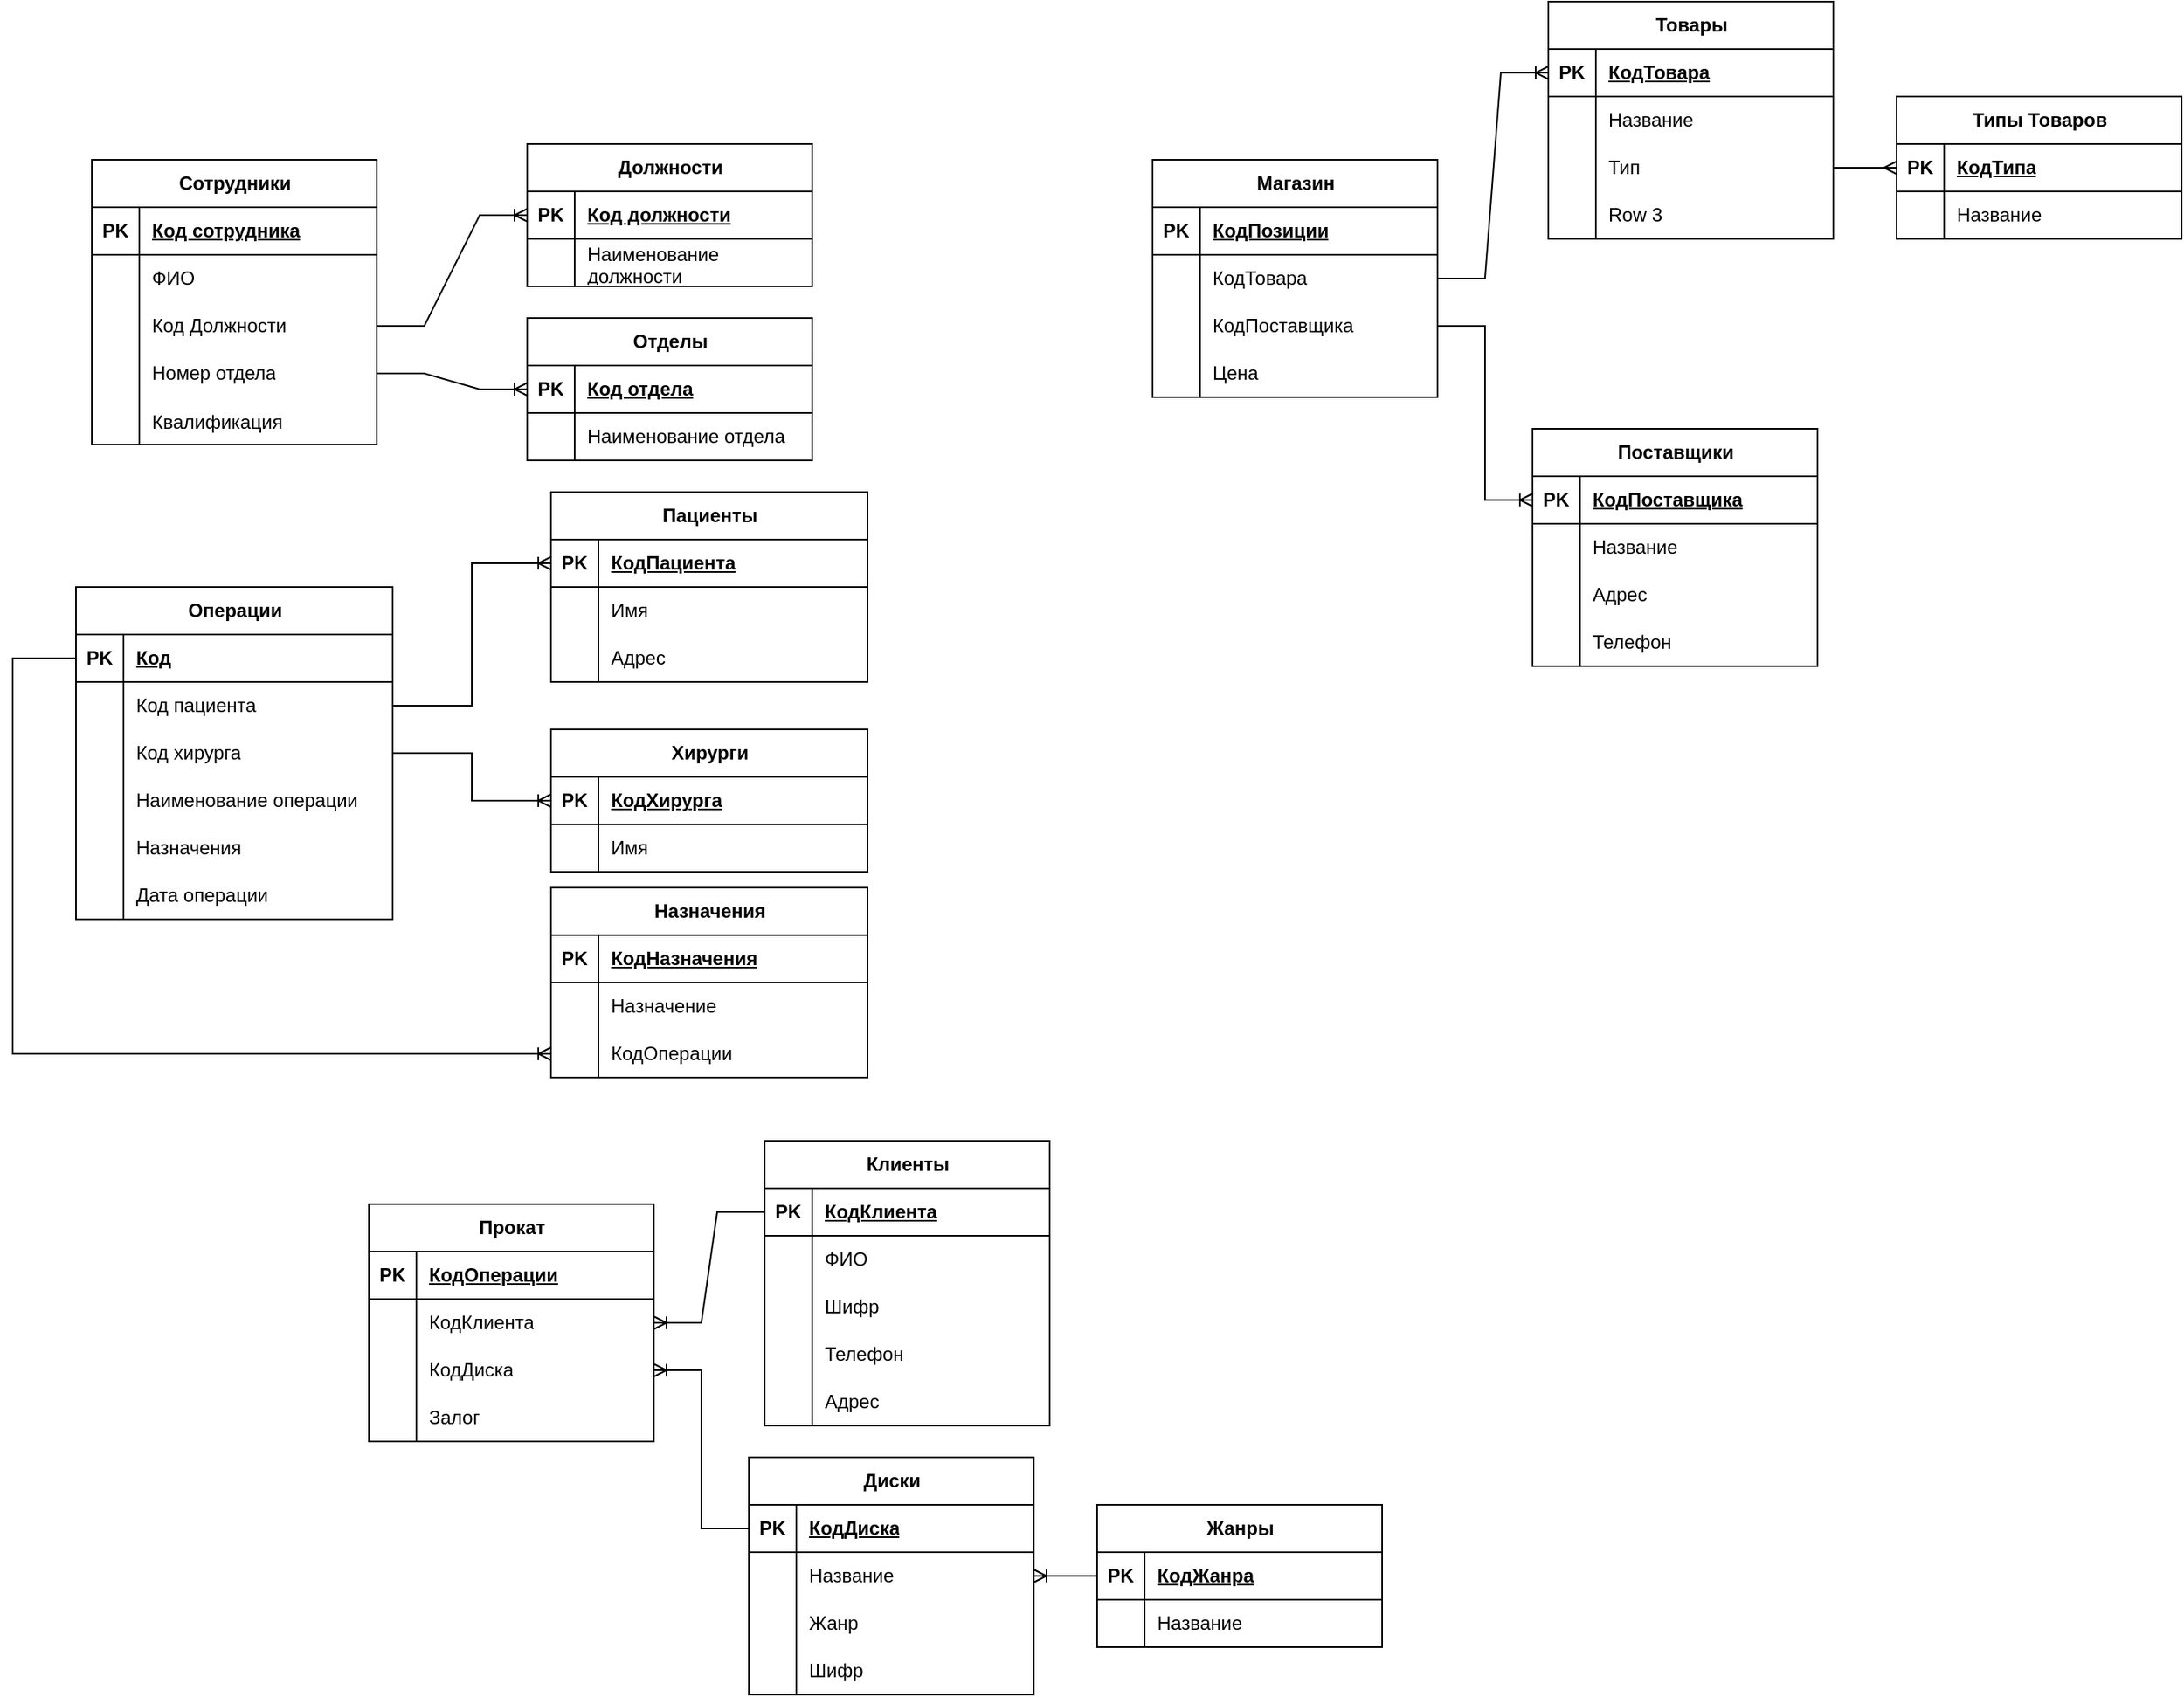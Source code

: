 <mxfile version="21.0.10" type="github"><diagram id="R2lEEEUBdFMjLlhIrx00" name="Page-1"><mxGraphModel dx="1386" dy="1891" grid="1" gridSize="10" guides="1" tooltips="1" connect="1" arrows="1" fold="1" page="1" pageScale="1" pageWidth="850" pageHeight="1100" math="0" shadow="0" extFonts="Permanent Marker^https://fonts.googleapis.com/css?family=Permanent+Marker"><root><mxCell id="0"/><mxCell id="1" parent="0"/><mxCell id="j8Wmr2jK8zwJLdpcOIHS-1" value="Сотрудники" style="shape=table;startSize=30;container=1;collapsible=1;childLayout=tableLayout;fixedRows=1;rowLines=0;fontStyle=1;align=center;resizeLast=1;html=1;labelBackgroundColor=none;rounded=0;" parent="1" vertex="1"><mxGeometry x="250" y="90" width="180" height="180" as="geometry"/></mxCell><mxCell id="j8Wmr2jK8zwJLdpcOIHS-2" value="" style="shape=tableRow;horizontal=0;startSize=0;swimlaneHead=0;swimlaneBody=0;fillColor=none;collapsible=0;dropTarget=0;points=[[0,0.5],[1,0.5]];portConstraint=eastwest;top=0;left=0;right=0;bottom=1;labelBackgroundColor=none;rounded=0;" parent="j8Wmr2jK8zwJLdpcOIHS-1" vertex="1"><mxGeometry y="30" width="180" height="30" as="geometry"/></mxCell><mxCell id="j8Wmr2jK8zwJLdpcOIHS-3" value="PK" style="shape=partialRectangle;connectable=0;fillColor=none;top=0;left=0;bottom=0;right=0;fontStyle=1;overflow=hidden;whiteSpace=wrap;html=1;labelBackgroundColor=none;rounded=0;" parent="j8Wmr2jK8zwJLdpcOIHS-2" vertex="1"><mxGeometry width="30" height="30" as="geometry"><mxRectangle width="30" height="30" as="alternateBounds"/></mxGeometry></mxCell><mxCell id="j8Wmr2jK8zwJLdpcOIHS-4" value="Код сотрудника" style="shape=partialRectangle;connectable=0;fillColor=none;top=0;left=0;bottom=0;right=0;align=left;spacingLeft=6;fontStyle=5;overflow=hidden;whiteSpace=wrap;html=1;labelBackgroundColor=none;rounded=0;" parent="j8Wmr2jK8zwJLdpcOIHS-2" vertex="1"><mxGeometry x="30" width="150" height="30" as="geometry"><mxRectangle width="150" height="30" as="alternateBounds"/></mxGeometry></mxCell><mxCell id="j8Wmr2jK8zwJLdpcOIHS-5" value="" style="shape=tableRow;horizontal=0;startSize=0;swimlaneHead=0;swimlaneBody=0;fillColor=none;collapsible=0;dropTarget=0;points=[[0,0.5],[1,0.5]];portConstraint=eastwest;top=0;left=0;right=0;bottom=0;labelBackgroundColor=none;rounded=0;" parent="j8Wmr2jK8zwJLdpcOIHS-1" vertex="1"><mxGeometry y="60" width="180" height="30" as="geometry"/></mxCell><mxCell id="j8Wmr2jK8zwJLdpcOIHS-6" value="" style="shape=partialRectangle;connectable=0;fillColor=none;top=0;left=0;bottom=0;right=0;editable=1;overflow=hidden;whiteSpace=wrap;html=1;labelBackgroundColor=none;rounded=0;" parent="j8Wmr2jK8zwJLdpcOIHS-5" vertex="1"><mxGeometry width="30" height="30" as="geometry"><mxRectangle width="30" height="30" as="alternateBounds"/></mxGeometry></mxCell><mxCell id="j8Wmr2jK8zwJLdpcOIHS-7" value="ФИО" style="shape=partialRectangle;connectable=0;fillColor=none;top=0;left=0;bottom=0;right=0;align=left;spacingLeft=6;overflow=hidden;whiteSpace=wrap;html=1;labelBackgroundColor=none;rounded=0;" parent="j8Wmr2jK8zwJLdpcOIHS-5" vertex="1"><mxGeometry x="30" width="150" height="30" as="geometry"><mxRectangle width="150" height="30" as="alternateBounds"/></mxGeometry></mxCell><mxCell id="j8Wmr2jK8zwJLdpcOIHS-8" value="" style="shape=tableRow;horizontal=0;startSize=0;swimlaneHead=0;swimlaneBody=0;fillColor=none;collapsible=0;dropTarget=0;points=[[0,0.5],[1,0.5]];portConstraint=eastwest;top=0;left=0;right=0;bottom=0;labelBackgroundColor=none;rounded=0;" parent="j8Wmr2jK8zwJLdpcOIHS-1" vertex="1"><mxGeometry y="90" width="180" height="30" as="geometry"/></mxCell><mxCell id="j8Wmr2jK8zwJLdpcOIHS-9" value="" style="shape=partialRectangle;connectable=0;fillColor=none;top=0;left=0;bottom=0;right=0;editable=1;overflow=hidden;whiteSpace=wrap;html=1;labelBackgroundColor=none;rounded=0;" parent="j8Wmr2jK8zwJLdpcOIHS-8" vertex="1"><mxGeometry width="30" height="30" as="geometry"><mxRectangle width="30" height="30" as="alternateBounds"/></mxGeometry></mxCell><mxCell id="j8Wmr2jK8zwJLdpcOIHS-10" value="Код Должности" style="shape=partialRectangle;connectable=0;fillColor=none;top=0;left=0;bottom=0;right=0;align=left;spacingLeft=6;overflow=hidden;whiteSpace=wrap;html=1;labelBackgroundColor=none;rounded=0;" parent="j8Wmr2jK8zwJLdpcOIHS-8" vertex="1"><mxGeometry x="30" width="150" height="30" as="geometry"><mxRectangle width="150" height="30" as="alternateBounds"/></mxGeometry></mxCell><mxCell id="j8Wmr2jK8zwJLdpcOIHS-11" value="" style="shape=tableRow;horizontal=0;startSize=0;swimlaneHead=0;swimlaneBody=0;fillColor=none;collapsible=0;dropTarget=0;points=[[0,0.5],[1,0.5]];portConstraint=eastwest;top=0;left=0;right=0;bottom=0;labelBackgroundColor=none;rounded=0;" parent="j8Wmr2jK8zwJLdpcOIHS-1" vertex="1"><mxGeometry y="120" width="180" height="30" as="geometry"/></mxCell><mxCell id="j8Wmr2jK8zwJLdpcOIHS-12" value="" style="shape=partialRectangle;connectable=0;fillColor=none;top=0;left=0;bottom=0;right=0;editable=1;overflow=hidden;whiteSpace=wrap;html=1;labelBackgroundColor=none;rounded=0;" parent="j8Wmr2jK8zwJLdpcOIHS-11" vertex="1"><mxGeometry width="30" height="30" as="geometry"><mxRectangle width="30" height="30" as="alternateBounds"/></mxGeometry></mxCell><mxCell id="j8Wmr2jK8zwJLdpcOIHS-13" value="Номе&lt;span lang=&quot;EN-US&quot;&gt;р &lt;span style=&quot;letter-spacing:-.05pt&quot;&gt;отдел&lt;/span&gt;а&lt;/span&gt;" style="shape=partialRectangle;connectable=0;fillColor=none;top=0;left=0;bottom=0;right=0;align=left;spacingLeft=6;overflow=hidden;whiteSpace=wrap;html=1;labelBackgroundColor=none;rounded=0;" parent="j8Wmr2jK8zwJLdpcOIHS-11" vertex="1"><mxGeometry x="30" width="150" height="30" as="geometry"><mxRectangle width="150" height="30" as="alternateBounds"/></mxGeometry></mxCell><mxCell id="j8Wmr2jK8zwJLdpcOIHS-15" value="" style="shape=tableRow;horizontal=0;startSize=0;swimlaneHead=0;swimlaneBody=0;fillColor=none;collapsible=0;dropTarget=0;points=[[0,0.5],[1,0.5]];portConstraint=eastwest;top=0;left=0;right=0;bottom=0;labelBackgroundColor=none;rounded=0;" parent="j8Wmr2jK8zwJLdpcOIHS-1" vertex="1"><mxGeometry y="150" width="180" height="30" as="geometry"/></mxCell><mxCell id="j8Wmr2jK8zwJLdpcOIHS-16" value="" style="shape=partialRectangle;connectable=0;fillColor=none;top=0;left=0;bottom=0;right=0;editable=1;overflow=hidden;labelBackgroundColor=none;rounded=0;" parent="j8Wmr2jK8zwJLdpcOIHS-15" vertex="1"><mxGeometry width="30" height="30" as="geometry"><mxRectangle width="30" height="30" as="alternateBounds"/></mxGeometry></mxCell><mxCell id="j8Wmr2jK8zwJLdpcOIHS-17" value="Квалификация" style="shape=partialRectangle;connectable=0;fillColor=none;top=0;left=0;bottom=0;right=0;align=left;spacingLeft=6;overflow=hidden;labelBackgroundColor=none;rounded=0;" parent="j8Wmr2jK8zwJLdpcOIHS-15" vertex="1"><mxGeometry x="30" width="150" height="30" as="geometry"><mxRectangle width="150" height="30" as="alternateBounds"/></mxGeometry></mxCell><mxCell id="j8Wmr2jK8zwJLdpcOIHS-18" value="Должности" style="shape=table;startSize=30;container=1;collapsible=1;childLayout=tableLayout;fixedRows=1;rowLines=0;fontStyle=1;align=center;resizeLast=1;html=1;labelBackgroundColor=none;rounded=0;" parent="1" vertex="1"><mxGeometry x="525" y="80" width="180" height="90" as="geometry"/></mxCell><mxCell id="j8Wmr2jK8zwJLdpcOIHS-19" value="" style="shape=tableRow;horizontal=0;startSize=0;swimlaneHead=0;swimlaneBody=0;fillColor=none;collapsible=0;dropTarget=0;points=[[0,0.5],[1,0.5]];portConstraint=eastwest;top=0;left=0;right=0;bottom=1;labelBackgroundColor=none;rounded=0;" parent="j8Wmr2jK8zwJLdpcOIHS-18" vertex="1"><mxGeometry y="30" width="180" height="30" as="geometry"/></mxCell><mxCell id="j8Wmr2jK8zwJLdpcOIHS-20" value="PK" style="shape=partialRectangle;connectable=0;fillColor=none;top=0;left=0;bottom=0;right=0;fontStyle=1;overflow=hidden;whiteSpace=wrap;html=1;labelBackgroundColor=none;rounded=0;" parent="j8Wmr2jK8zwJLdpcOIHS-19" vertex="1"><mxGeometry width="30" height="30" as="geometry"><mxRectangle width="30" height="30" as="alternateBounds"/></mxGeometry></mxCell><mxCell id="j8Wmr2jK8zwJLdpcOIHS-21" value="Код должности" style="shape=partialRectangle;connectable=0;fillColor=none;top=0;left=0;bottom=0;right=0;align=left;spacingLeft=6;fontStyle=5;overflow=hidden;whiteSpace=wrap;html=1;labelBackgroundColor=none;rounded=0;" parent="j8Wmr2jK8zwJLdpcOIHS-19" vertex="1"><mxGeometry x="30" width="150" height="30" as="geometry"><mxRectangle width="150" height="30" as="alternateBounds"/></mxGeometry></mxCell><mxCell id="j8Wmr2jK8zwJLdpcOIHS-22" value="" style="shape=tableRow;horizontal=0;startSize=0;swimlaneHead=0;swimlaneBody=0;fillColor=none;collapsible=0;dropTarget=0;points=[[0,0.5],[1,0.5]];portConstraint=eastwest;top=0;left=0;right=0;bottom=0;labelBackgroundColor=none;rounded=0;" parent="j8Wmr2jK8zwJLdpcOIHS-18" vertex="1"><mxGeometry y="60" width="180" height="30" as="geometry"/></mxCell><mxCell id="j8Wmr2jK8zwJLdpcOIHS-23" value="" style="shape=partialRectangle;connectable=0;fillColor=none;top=0;left=0;bottom=0;right=0;editable=1;overflow=hidden;whiteSpace=wrap;html=1;labelBackgroundColor=none;rounded=0;" parent="j8Wmr2jK8zwJLdpcOIHS-22" vertex="1"><mxGeometry width="30" height="30" as="geometry"><mxRectangle width="30" height="30" as="alternateBounds"/></mxGeometry></mxCell><mxCell id="j8Wmr2jK8zwJLdpcOIHS-24" value="Наименование должности" style="shape=partialRectangle;connectable=0;fillColor=none;top=0;left=0;bottom=0;right=0;align=left;spacingLeft=6;overflow=hidden;whiteSpace=wrap;html=1;labelBackgroundColor=none;rounded=0;" parent="j8Wmr2jK8zwJLdpcOIHS-22" vertex="1"><mxGeometry x="30" width="150" height="30" as="geometry"><mxRectangle width="150" height="30" as="alternateBounds"/></mxGeometry></mxCell><mxCell id="j8Wmr2jK8zwJLdpcOIHS-31" value="Отделы" style="shape=table;startSize=30;container=1;collapsible=1;childLayout=tableLayout;fixedRows=1;rowLines=0;fontStyle=1;align=center;resizeLast=1;html=1;labelBackgroundColor=none;rounded=0;" parent="1" vertex="1"><mxGeometry x="525" y="190" width="180" height="90" as="geometry"/></mxCell><mxCell id="j8Wmr2jK8zwJLdpcOIHS-32" value="" style="shape=tableRow;horizontal=0;startSize=0;swimlaneHead=0;swimlaneBody=0;fillColor=none;collapsible=0;dropTarget=0;points=[[0,0.5],[1,0.5]];portConstraint=eastwest;top=0;left=0;right=0;bottom=1;labelBackgroundColor=none;rounded=0;" parent="j8Wmr2jK8zwJLdpcOIHS-31" vertex="1"><mxGeometry y="30" width="180" height="30" as="geometry"/></mxCell><mxCell id="j8Wmr2jK8zwJLdpcOIHS-33" value="PK" style="shape=partialRectangle;connectable=0;fillColor=none;top=0;left=0;bottom=0;right=0;fontStyle=1;overflow=hidden;whiteSpace=wrap;html=1;labelBackgroundColor=none;rounded=0;" parent="j8Wmr2jK8zwJLdpcOIHS-32" vertex="1"><mxGeometry width="30" height="30" as="geometry"><mxRectangle width="30" height="30" as="alternateBounds"/></mxGeometry></mxCell><mxCell id="j8Wmr2jK8zwJLdpcOIHS-34" value="Код отдела" style="shape=partialRectangle;connectable=0;fillColor=none;top=0;left=0;bottom=0;right=0;align=left;spacingLeft=6;fontStyle=5;overflow=hidden;whiteSpace=wrap;html=1;labelBackgroundColor=none;rounded=0;" parent="j8Wmr2jK8zwJLdpcOIHS-32" vertex="1"><mxGeometry x="30" width="150" height="30" as="geometry"><mxRectangle width="150" height="30" as="alternateBounds"/></mxGeometry></mxCell><mxCell id="j8Wmr2jK8zwJLdpcOIHS-35" value="" style="shape=tableRow;horizontal=0;startSize=0;swimlaneHead=0;swimlaneBody=0;fillColor=none;collapsible=0;dropTarget=0;points=[[0,0.5],[1,0.5]];portConstraint=eastwest;top=0;left=0;right=0;bottom=0;labelBackgroundColor=none;rounded=0;" parent="j8Wmr2jK8zwJLdpcOIHS-31" vertex="1"><mxGeometry y="60" width="180" height="30" as="geometry"/></mxCell><mxCell id="j8Wmr2jK8zwJLdpcOIHS-36" value="" style="shape=partialRectangle;connectable=0;fillColor=none;top=0;left=0;bottom=0;right=0;editable=1;overflow=hidden;whiteSpace=wrap;html=1;labelBackgroundColor=none;rounded=0;" parent="j8Wmr2jK8zwJLdpcOIHS-35" vertex="1"><mxGeometry width="30" height="30" as="geometry"><mxRectangle width="30" height="30" as="alternateBounds"/></mxGeometry></mxCell><mxCell id="j8Wmr2jK8zwJLdpcOIHS-37" value="Наименование отдела" style="shape=partialRectangle;connectable=0;fillColor=none;top=0;left=0;bottom=0;right=0;align=left;spacingLeft=6;overflow=hidden;whiteSpace=wrap;html=1;labelBackgroundColor=none;rounded=0;" parent="j8Wmr2jK8zwJLdpcOIHS-35" vertex="1"><mxGeometry x="30" width="150" height="30" as="geometry"><mxRectangle width="150" height="30" as="alternateBounds"/></mxGeometry></mxCell><mxCell id="j8Wmr2jK8zwJLdpcOIHS-45" value="" style="edgeStyle=entityRelationEdgeStyle;fontSize=12;html=1;endArrow=ERoneToMany;rounded=0;exitX=1;exitY=0.5;exitDx=0;exitDy=0;entryX=0;entryY=0.5;entryDx=0;entryDy=0;labelBackgroundColor=none;fontColor=default;" parent="1" source="j8Wmr2jK8zwJLdpcOIHS-8" target="j8Wmr2jK8zwJLdpcOIHS-19" edge="1"><mxGeometry width="100" height="100" relative="1" as="geometry"><mxPoint x="410" y="190" as="sourcePoint"/><mxPoint x="430" y="370" as="targetPoint"/></mxGeometry></mxCell><mxCell id="j8Wmr2jK8zwJLdpcOIHS-46" value="" style="edgeStyle=entityRelationEdgeStyle;fontSize=12;html=1;endArrow=ERoneToMany;rounded=0;exitX=1;exitY=0.5;exitDx=0;exitDy=0;entryX=0;entryY=0.5;entryDx=0;entryDy=0;labelBackgroundColor=none;fontColor=default;" parent="1" source="j8Wmr2jK8zwJLdpcOIHS-11" target="j8Wmr2jK8zwJLdpcOIHS-32" edge="1"><mxGeometry width="100" height="100" relative="1" as="geometry"><mxPoint x="400" y="205" as="sourcePoint"/><mxPoint x="535" y="135" as="targetPoint"/></mxGeometry></mxCell><mxCell id="j8Wmr2jK8zwJLdpcOIHS-65" value="Операции" style="shape=table;startSize=30;container=1;collapsible=1;childLayout=tableLayout;fixedRows=1;rowLines=0;fontStyle=1;align=center;resizeLast=1;html=1;labelBackgroundColor=none;rounded=0;" parent="1" vertex="1"><mxGeometry x="240" y="360" width="200" height="210" as="geometry"/></mxCell><mxCell id="j8Wmr2jK8zwJLdpcOIHS-66" value="" style="shape=tableRow;horizontal=0;startSize=0;swimlaneHead=0;swimlaneBody=0;fillColor=none;collapsible=0;dropTarget=0;points=[[0,0.5],[1,0.5]];portConstraint=eastwest;top=0;left=0;right=0;bottom=1;labelBackgroundColor=none;rounded=0;" parent="j8Wmr2jK8zwJLdpcOIHS-65" vertex="1"><mxGeometry y="30" width="200" height="30" as="geometry"/></mxCell><mxCell id="j8Wmr2jK8zwJLdpcOIHS-67" value="PK" style="shape=partialRectangle;connectable=0;fillColor=none;top=0;left=0;bottom=0;right=0;fontStyle=1;overflow=hidden;whiteSpace=wrap;html=1;labelBackgroundColor=none;rounded=0;" parent="j8Wmr2jK8zwJLdpcOIHS-66" vertex="1"><mxGeometry width="30" height="30" as="geometry"><mxRectangle width="30" height="30" as="alternateBounds"/></mxGeometry></mxCell><mxCell id="j8Wmr2jK8zwJLdpcOIHS-68" value="Код" style="shape=partialRectangle;connectable=0;fillColor=none;top=0;left=0;bottom=0;right=0;align=left;spacingLeft=6;fontStyle=5;overflow=hidden;whiteSpace=wrap;html=1;labelBackgroundColor=none;rounded=0;" parent="j8Wmr2jK8zwJLdpcOIHS-66" vertex="1"><mxGeometry x="30" width="170" height="30" as="geometry"><mxRectangle width="170" height="30" as="alternateBounds"/></mxGeometry></mxCell><mxCell id="j8Wmr2jK8zwJLdpcOIHS-69" value="" style="shape=tableRow;horizontal=0;startSize=0;swimlaneHead=0;swimlaneBody=0;fillColor=none;collapsible=0;dropTarget=0;points=[[0,0.5],[1,0.5]];portConstraint=eastwest;top=0;left=0;right=0;bottom=0;labelBackgroundColor=none;rounded=0;" parent="j8Wmr2jK8zwJLdpcOIHS-65" vertex="1"><mxGeometry y="60" width="200" height="30" as="geometry"/></mxCell><mxCell id="j8Wmr2jK8zwJLdpcOIHS-70" value="" style="shape=partialRectangle;connectable=0;fillColor=none;top=0;left=0;bottom=0;right=0;editable=1;overflow=hidden;whiteSpace=wrap;html=1;labelBackgroundColor=none;rounded=0;" parent="j8Wmr2jK8zwJLdpcOIHS-69" vertex="1"><mxGeometry width="30" height="30" as="geometry"><mxRectangle width="30" height="30" as="alternateBounds"/></mxGeometry></mxCell><mxCell id="j8Wmr2jK8zwJLdpcOIHS-71" value="Код пациента" style="shape=partialRectangle;connectable=0;fillColor=none;top=0;left=0;bottom=0;right=0;align=left;spacingLeft=6;overflow=hidden;whiteSpace=wrap;html=1;labelBackgroundColor=none;rounded=0;" parent="j8Wmr2jK8zwJLdpcOIHS-69" vertex="1"><mxGeometry x="30" width="170" height="30" as="geometry"><mxRectangle width="170" height="30" as="alternateBounds"/></mxGeometry></mxCell><mxCell id="j8Wmr2jK8zwJLdpcOIHS-78" style="shape=tableRow;horizontal=0;startSize=0;swimlaneHead=0;swimlaneBody=0;fillColor=none;collapsible=0;dropTarget=0;points=[[0,0.5],[1,0.5]];portConstraint=eastwest;top=0;left=0;right=0;bottom=0;labelBackgroundColor=none;rounded=0;" parent="j8Wmr2jK8zwJLdpcOIHS-65" vertex="1"><mxGeometry y="90" width="200" height="30" as="geometry"/></mxCell><mxCell id="j8Wmr2jK8zwJLdpcOIHS-79" style="shape=partialRectangle;connectable=0;fillColor=none;top=0;left=0;bottom=0;right=0;editable=1;overflow=hidden;whiteSpace=wrap;html=1;labelBackgroundColor=none;rounded=0;" parent="j8Wmr2jK8zwJLdpcOIHS-78" vertex="1"><mxGeometry width="30" height="30" as="geometry"><mxRectangle width="30" height="30" as="alternateBounds"/></mxGeometry></mxCell><mxCell id="j8Wmr2jK8zwJLdpcOIHS-80" value="Код хирурга" style="shape=partialRectangle;connectable=0;fillColor=none;top=0;left=0;bottom=0;right=0;align=left;spacingLeft=6;overflow=hidden;whiteSpace=wrap;html=1;labelBackgroundColor=none;rounded=0;" parent="j8Wmr2jK8zwJLdpcOIHS-78" vertex="1"><mxGeometry x="30" width="170" height="30" as="geometry"><mxRectangle width="170" height="30" as="alternateBounds"/></mxGeometry></mxCell><mxCell id="j8Wmr2jK8zwJLdpcOIHS-81" style="shape=tableRow;horizontal=0;startSize=0;swimlaneHead=0;swimlaneBody=0;fillColor=none;collapsible=0;dropTarget=0;points=[[0,0.5],[1,0.5]];portConstraint=eastwest;top=0;left=0;right=0;bottom=0;labelBackgroundColor=none;rounded=0;" parent="j8Wmr2jK8zwJLdpcOIHS-65" vertex="1"><mxGeometry y="120" width="200" height="30" as="geometry"/></mxCell><mxCell id="j8Wmr2jK8zwJLdpcOIHS-82" style="shape=partialRectangle;connectable=0;fillColor=none;top=0;left=0;bottom=0;right=0;editable=1;overflow=hidden;whiteSpace=wrap;html=1;labelBackgroundColor=none;rounded=0;" parent="j8Wmr2jK8zwJLdpcOIHS-81" vertex="1"><mxGeometry width="30" height="30" as="geometry"><mxRectangle width="30" height="30" as="alternateBounds"/></mxGeometry></mxCell><mxCell id="j8Wmr2jK8zwJLdpcOIHS-83" value="Наименование операции" style="shape=partialRectangle;connectable=0;fillColor=none;top=0;left=0;bottom=0;right=0;align=left;spacingLeft=6;overflow=hidden;whiteSpace=wrap;html=1;labelBackgroundColor=none;rounded=0;" parent="j8Wmr2jK8zwJLdpcOIHS-81" vertex="1"><mxGeometry x="30" width="170" height="30" as="geometry"><mxRectangle width="170" height="30" as="alternateBounds"/></mxGeometry></mxCell><mxCell id="j8Wmr2jK8zwJLdpcOIHS-84" style="shape=tableRow;horizontal=0;startSize=0;swimlaneHead=0;swimlaneBody=0;fillColor=none;collapsible=0;dropTarget=0;points=[[0,0.5],[1,0.5]];portConstraint=eastwest;top=0;left=0;right=0;bottom=0;labelBackgroundColor=none;rounded=0;" parent="j8Wmr2jK8zwJLdpcOIHS-65" vertex="1"><mxGeometry y="150" width="200" height="30" as="geometry"/></mxCell><mxCell id="j8Wmr2jK8zwJLdpcOIHS-85" style="shape=partialRectangle;connectable=0;fillColor=none;top=0;left=0;bottom=0;right=0;editable=1;overflow=hidden;whiteSpace=wrap;html=1;labelBackgroundColor=none;rounded=0;" parent="j8Wmr2jK8zwJLdpcOIHS-84" vertex="1"><mxGeometry width="30" height="30" as="geometry"><mxRectangle width="30" height="30" as="alternateBounds"/></mxGeometry></mxCell><mxCell id="j8Wmr2jK8zwJLdpcOIHS-86" value="Назначения" style="shape=partialRectangle;connectable=0;fillColor=none;top=0;left=0;bottom=0;right=0;align=left;spacingLeft=6;overflow=hidden;whiteSpace=wrap;html=1;labelBackgroundColor=none;rounded=0;" parent="j8Wmr2jK8zwJLdpcOIHS-84" vertex="1"><mxGeometry x="30" width="170" height="30" as="geometry"><mxRectangle width="170" height="30" as="alternateBounds"/></mxGeometry></mxCell><mxCell id="j8Wmr2jK8zwJLdpcOIHS-103" style="shape=tableRow;horizontal=0;startSize=0;swimlaneHead=0;swimlaneBody=0;fillColor=none;collapsible=0;dropTarget=0;points=[[0,0.5],[1,0.5]];portConstraint=eastwest;top=0;left=0;right=0;bottom=0;labelBackgroundColor=none;rounded=0;" parent="j8Wmr2jK8zwJLdpcOIHS-65" vertex="1"><mxGeometry y="180" width="200" height="30" as="geometry"/></mxCell><mxCell id="j8Wmr2jK8zwJLdpcOIHS-104" style="shape=partialRectangle;connectable=0;fillColor=none;top=0;left=0;bottom=0;right=0;editable=1;overflow=hidden;whiteSpace=wrap;html=1;labelBackgroundColor=none;rounded=0;" parent="j8Wmr2jK8zwJLdpcOIHS-103" vertex="1"><mxGeometry width="30" height="30" as="geometry"><mxRectangle width="30" height="30" as="alternateBounds"/></mxGeometry></mxCell><mxCell id="j8Wmr2jK8zwJLdpcOIHS-105" value="Дата операции" style="shape=partialRectangle;connectable=0;fillColor=none;top=0;left=0;bottom=0;right=0;align=left;spacingLeft=6;overflow=hidden;whiteSpace=wrap;html=1;labelBackgroundColor=none;rounded=0;" parent="j8Wmr2jK8zwJLdpcOIHS-103" vertex="1"><mxGeometry x="30" width="170" height="30" as="geometry"><mxRectangle width="170" height="30" as="alternateBounds"/></mxGeometry></mxCell><mxCell id="j8Wmr2jK8zwJLdpcOIHS-87" value="Пациенты" style="shape=table;startSize=30;container=1;collapsible=1;childLayout=tableLayout;fixedRows=1;rowLines=0;fontStyle=1;align=center;resizeLast=1;html=1;labelBackgroundColor=none;rounded=0;" parent="1" vertex="1"><mxGeometry x="540" y="300" width="200" height="120" as="geometry"/></mxCell><mxCell id="j8Wmr2jK8zwJLdpcOIHS-88" value="" style="shape=tableRow;horizontal=0;startSize=0;swimlaneHead=0;swimlaneBody=0;fillColor=none;collapsible=0;dropTarget=0;points=[[0,0.5],[1,0.5]];portConstraint=eastwest;top=0;left=0;right=0;bottom=1;labelBackgroundColor=none;rounded=0;" parent="j8Wmr2jK8zwJLdpcOIHS-87" vertex="1"><mxGeometry y="30" width="200" height="30" as="geometry"/></mxCell><mxCell id="j8Wmr2jK8zwJLdpcOIHS-89" value="PK" style="shape=partialRectangle;connectable=0;fillColor=none;top=0;left=0;bottom=0;right=0;fontStyle=1;overflow=hidden;whiteSpace=wrap;html=1;labelBackgroundColor=none;rounded=0;" parent="j8Wmr2jK8zwJLdpcOIHS-88" vertex="1"><mxGeometry width="30" height="30" as="geometry"><mxRectangle width="30" height="30" as="alternateBounds"/></mxGeometry></mxCell><mxCell id="j8Wmr2jK8zwJLdpcOIHS-90" value="КодПациента" style="shape=partialRectangle;connectable=0;fillColor=none;top=0;left=0;bottom=0;right=0;align=left;spacingLeft=6;fontStyle=5;overflow=hidden;whiteSpace=wrap;html=1;labelBackgroundColor=none;rounded=0;" parent="j8Wmr2jK8zwJLdpcOIHS-88" vertex="1"><mxGeometry x="30" width="170" height="30" as="geometry"><mxRectangle width="170" height="30" as="alternateBounds"/></mxGeometry></mxCell><mxCell id="j8Wmr2jK8zwJLdpcOIHS-91" value="" style="shape=tableRow;horizontal=0;startSize=0;swimlaneHead=0;swimlaneBody=0;fillColor=none;collapsible=0;dropTarget=0;points=[[0,0.5],[1,0.5]];portConstraint=eastwest;top=0;left=0;right=0;bottom=0;labelBackgroundColor=none;rounded=0;" parent="j8Wmr2jK8zwJLdpcOIHS-87" vertex="1"><mxGeometry y="60" width="200" height="30" as="geometry"/></mxCell><mxCell id="j8Wmr2jK8zwJLdpcOIHS-92" value="" style="shape=partialRectangle;connectable=0;fillColor=none;top=0;left=0;bottom=0;right=0;editable=1;overflow=hidden;whiteSpace=wrap;html=1;labelBackgroundColor=none;rounded=0;" parent="j8Wmr2jK8zwJLdpcOIHS-91" vertex="1"><mxGeometry width="30" height="30" as="geometry"><mxRectangle width="30" height="30" as="alternateBounds"/></mxGeometry></mxCell><mxCell id="j8Wmr2jK8zwJLdpcOIHS-93" value="Имя" style="shape=partialRectangle;connectable=0;fillColor=none;top=0;left=0;bottom=0;right=0;align=left;spacingLeft=6;overflow=hidden;whiteSpace=wrap;html=1;labelBackgroundColor=none;rounded=0;" parent="j8Wmr2jK8zwJLdpcOIHS-91" vertex="1"><mxGeometry x="30" width="170" height="30" as="geometry"><mxRectangle width="170" height="30" as="alternateBounds"/></mxGeometry></mxCell><mxCell id="j8Wmr2jK8zwJLdpcOIHS-94" style="shape=tableRow;horizontal=0;startSize=0;swimlaneHead=0;swimlaneBody=0;fillColor=none;collapsible=0;dropTarget=0;points=[[0,0.5],[1,0.5]];portConstraint=eastwest;top=0;left=0;right=0;bottom=0;labelBackgroundColor=none;rounded=0;" parent="j8Wmr2jK8zwJLdpcOIHS-87" vertex="1"><mxGeometry y="90" width="200" height="30" as="geometry"/></mxCell><mxCell id="j8Wmr2jK8zwJLdpcOIHS-95" style="shape=partialRectangle;connectable=0;fillColor=none;top=0;left=0;bottom=0;right=0;editable=1;overflow=hidden;whiteSpace=wrap;html=1;labelBackgroundColor=none;rounded=0;" parent="j8Wmr2jK8zwJLdpcOIHS-94" vertex="1"><mxGeometry width="30" height="30" as="geometry"><mxRectangle width="30" height="30" as="alternateBounds"/></mxGeometry></mxCell><mxCell id="j8Wmr2jK8zwJLdpcOIHS-96" value="Адрес" style="shape=partialRectangle;connectable=0;fillColor=none;top=0;left=0;bottom=0;right=0;align=left;spacingLeft=6;overflow=hidden;whiteSpace=wrap;html=1;labelBackgroundColor=none;rounded=0;" parent="j8Wmr2jK8zwJLdpcOIHS-94" vertex="1"><mxGeometry x="30" width="170" height="30" as="geometry"><mxRectangle width="170" height="30" as="alternateBounds"/></mxGeometry></mxCell><mxCell id="j8Wmr2jK8zwJLdpcOIHS-106" value="Хирурги" style="shape=table;startSize=30;container=1;collapsible=1;childLayout=tableLayout;fixedRows=1;rowLines=0;fontStyle=1;align=center;resizeLast=1;html=1;labelBackgroundColor=none;rounded=0;" parent="1" vertex="1"><mxGeometry x="540" y="450" width="200" height="90" as="geometry"/></mxCell><mxCell id="j8Wmr2jK8zwJLdpcOIHS-107" value="" style="shape=tableRow;horizontal=0;startSize=0;swimlaneHead=0;swimlaneBody=0;fillColor=none;collapsible=0;dropTarget=0;points=[[0,0.5],[1,0.5]];portConstraint=eastwest;top=0;left=0;right=0;bottom=1;labelBackgroundColor=none;rounded=0;" parent="j8Wmr2jK8zwJLdpcOIHS-106" vertex="1"><mxGeometry y="30" width="200" height="30" as="geometry"/></mxCell><mxCell id="j8Wmr2jK8zwJLdpcOIHS-108" value="PK" style="shape=partialRectangle;connectable=0;fillColor=none;top=0;left=0;bottom=0;right=0;fontStyle=1;overflow=hidden;whiteSpace=wrap;html=1;labelBackgroundColor=none;rounded=0;" parent="j8Wmr2jK8zwJLdpcOIHS-107" vertex="1"><mxGeometry width="30" height="30" as="geometry"><mxRectangle width="30" height="30" as="alternateBounds"/></mxGeometry></mxCell><mxCell id="j8Wmr2jK8zwJLdpcOIHS-109" value="КодХирурга" style="shape=partialRectangle;connectable=0;fillColor=none;top=0;left=0;bottom=0;right=0;align=left;spacingLeft=6;fontStyle=5;overflow=hidden;whiteSpace=wrap;html=1;labelBackgroundColor=none;rounded=0;" parent="j8Wmr2jK8zwJLdpcOIHS-107" vertex="1"><mxGeometry x="30" width="170" height="30" as="geometry"><mxRectangle width="170" height="30" as="alternateBounds"/></mxGeometry></mxCell><mxCell id="j8Wmr2jK8zwJLdpcOIHS-110" value="" style="shape=tableRow;horizontal=0;startSize=0;swimlaneHead=0;swimlaneBody=0;fillColor=none;collapsible=0;dropTarget=0;points=[[0,0.5],[1,0.5]];portConstraint=eastwest;top=0;left=0;right=0;bottom=0;labelBackgroundColor=none;rounded=0;" parent="j8Wmr2jK8zwJLdpcOIHS-106" vertex="1"><mxGeometry y="60" width="200" height="30" as="geometry"/></mxCell><mxCell id="j8Wmr2jK8zwJLdpcOIHS-111" value="" style="shape=partialRectangle;connectable=0;fillColor=none;top=0;left=0;bottom=0;right=0;editable=1;overflow=hidden;whiteSpace=wrap;html=1;labelBackgroundColor=none;rounded=0;" parent="j8Wmr2jK8zwJLdpcOIHS-110" vertex="1"><mxGeometry width="30" height="30" as="geometry"><mxRectangle width="30" height="30" as="alternateBounds"/></mxGeometry></mxCell><mxCell id="j8Wmr2jK8zwJLdpcOIHS-112" value="Имя" style="shape=partialRectangle;connectable=0;fillColor=none;top=0;left=0;bottom=0;right=0;align=left;spacingLeft=6;overflow=hidden;whiteSpace=wrap;html=1;labelBackgroundColor=none;rounded=0;" parent="j8Wmr2jK8zwJLdpcOIHS-110" vertex="1"><mxGeometry x="30" width="170" height="30" as="geometry"><mxRectangle width="170" height="30" as="alternateBounds"/></mxGeometry></mxCell><mxCell id="j8Wmr2jK8zwJLdpcOIHS-116" value="Назначения" style="shape=table;startSize=30;container=1;collapsible=1;childLayout=tableLayout;fixedRows=1;rowLines=0;fontStyle=1;align=center;resizeLast=1;html=1;labelBackgroundColor=none;rounded=0;" parent="1" vertex="1"><mxGeometry x="540" y="550" width="200" height="120" as="geometry"/></mxCell><mxCell id="j8Wmr2jK8zwJLdpcOIHS-117" value="" style="shape=tableRow;horizontal=0;startSize=0;swimlaneHead=0;swimlaneBody=0;fillColor=none;collapsible=0;dropTarget=0;points=[[0,0.5],[1,0.5]];portConstraint=eastwest;top=0;left=0;right=0;bottom=1;labelBackgroundColor=none;rounded=0;" parent="j8Wmr2jK8zwJLdpcOIHS-116" vertex="1"><mxGeometry y="30" width="200" height="30" as="geometry"/></mxCell><mxCell id="j8Wmr2jK8zwJLdpcOIHS-118" value="PK" style="shape=partialRectangle;connectable=0;fillColor=none;top=0;left=0;bottom=0;right=0;fontStyle=1;overflow=hidden;whiteSpace=wrap;html=1;labelBackgroundColor=none;rounded=0;" parent="j8Wmr2jK8zwJLdpcOIHS-117" vertex="1"><mxGeometry width="30" height="30" as="geometry"><mxRectangle width="30" height="30" as="alternateBounds"/></mxGeometry></mxCell><mxCell id="j8Wmr2jK8zwJLdpcOIHS-119" value="КодНазначения" style="shape=partialRectangle;connectable=0;fillColor=none;top=0;left=0;bottom=0;right=0;align=left;spacingLeft=6;fontStyle=5;overflow=hidden;whiteSpace=wrap;html=1;labelBackgroundColor=none;rounded=0;" parent="j8Wmr2jK8zwJLdpcOIHS-117" vertex="1"><mxGeometry x="30" width="170" height="30" as="geometry"><mxRectangle width="170" height="30" as="alternateBounds"/></mxGeometry></mxCell><mxCell id="j8Wmr2jK8zwJLdpcOIHS-120" value="" style="shape=tableRow;horizontal=0;startSize=0;swimlaneHead=0;swimlaneBody=0;fillColor=none;collapsible=0;dropTarget=0;points=[[0,0.5],[1,0.5]];portConstraint=eastwest;top=0;left=0;right=0;bottom=0;labelBackgroundColor=none;rounded=0;" parent="j8Wmr2jK8zwJLdpcOIHS-116" vertex="1"><mxGeometry y="60" width="200" height="30" as="geometry"/></mxCell><mxCell id="j8Wmr2jK8zwJLdpcOIHS-121" value="" style="shape=partialRectangle;connectable=0;fillColor=none;top=0;left=0;bottom=0;right=0;editable=1;overflow=hidden;whiteSpace=wrap;html=1;labelBackgroundColor=none;rounded=0;" parent="j8Wmr2jK8zwJLdpcOIHS-120" vertex="1"><mxGeometry width="30" height="30" as="geometry"><mxRectangle width="30" height="30" as="alternateBounds"/></mxGeometry></mxCell><mxCell id="j8Wmr2jK8zwJLdpcOIHS-122" value="Назначение" style="shape=partialRectangle;connectable=0;fillColor=none;top=0;left=0;bottom=0;right=0;align=left;spacingLeft=6;overflow=hidden;whiteSpace=wrap;html=1;labelBackgroundColor=none;rounded=0;" parent="j8Wmr2jK8zwJLdpcOIHS-120" vertex="1"><mxGeometry x="30" width="170" height="30" as="geometry"><mxRectangle width="170" height="30" as="alternateBounds"/></mxGeometry></mxCell><mxCell id="j8Wmr2jK8zwJLdpcOIHS-125" style="shape=tableRow;horizontal=0;startSize=0;swimlaneHead=0;swimlaneBody=0;fillColor=none;collapsible=0;dropTarget=0;points=[[0,0.5],[1,0.5]];portConstraint=eastwest;top=0;left=0;right=0;bottom=0;labelBackgroundColor=none;rounded=0;" parent="j8Wmr2jK8zwJLdpcOIHS-116" vertex="1"><mxGeometry y="90" width="200" height="30" as="geometry"/></mxCell><mxCell id="j8Wmr2jK8zwJLdpcOIHS-126" style="shape=partialRectangle;connectable=0;fillColor=none;top=0;left=0;bottom=0;right=0;editable=1;overflow=hidden;whiteSpace=wrap;html=1;labelBackgroundColor=none;rounded=0;" parent="j8Wmr2jK8zwJLdpcOIHS-125" vertex="1"><mxGeometry width="30" height="30" as="geometry"><mxRectangle width="30" height="30" as="alternateBounds"/></mxGeometry></mxCell><mxCell id="j8Wmr2jK8zwJLdpcOIHS-127" value="КодОперации" style="shape=partialRectangle;connectable=0;fillColor=none;top=0;left=0;bottom=0;right=0;align=left;spacingLeft=6;overflow=hidden;whiteSpace=wrap;html=1;labelBackgroundColor=none;rounded=0;" parent="j8Wmr2jK8zwJLdpcOIHS-125" vertex="1"><mxGeometry x="30" width="170" height="30" as="geometry"><mxRectangle width="170" height="30" as="alternateBounds"/></mxGeometry></mxCell><mxCell id="j8Wmr2jK8zwJLdpcOIHS-123" value="" style="edgeStyle=elbowEdgeStyle;fontSize=12;html=1;endArrow=ERoneToMany;rounded=0;exitX=1;exitY=0.5;exitDx=0;exitDy=0;entryX=0;entryY=0.5;entryDx=0;entryDy=0;labelBackgroundColor=none;fontColor=default;" parent="1" source="j8Wmr2jK8zwJLdpcOIHS-69" target="j8Wmr2jK8zwJLdpcOIHS-88" edge="1"><mxGeometry width="100" height="100" relative="1" as="geometry"><mxPoint x="350" y="700" as="sourcePoint"/><mxPoint x="450" y="610" as="targetPoint"/></mxGeometry></mxCell><mxCell id="j8Wmr2jK8zwJLdpcOIHS-124" value="" style="edgeStyle=elbowEdgeStyle;fontSize=12;html=1;endArrow=ERoneToMany;rounded=0;exitX=1;exitY=0.5;exitDx=0;exitDy=0;entryX=0;entryY=0.5;entryDx=0;entryDy=0;labelBackgroundColor=none;fontColor=default;" parent="1" source="j8Wmr2jK8zwJLdpcOIHS-78" target="j8Wmr2jK8zwJLdpcOIHS-107" edge="1"><mxGeometry width="100" height="100" relative="1" as="geometry"><mxPoint x="450" y="445" as="sourcePoint"/><mxPoint x="550" y="355" as="targetPoint"/></mxGeometry></mxCell><mxCell id="j8Wmr2jK8zwJLdpcOIHS-128" value="" style="edgeStyle=elbowEdgeStyle;fontSize=12;html=1;endArrow=ERoneToMany;rounded=0;exitX=0;exitY=0.5;exitDx=0;exitDy=0;entryX=0;entryY=0.5;entryDx=0;entryDy=0;labelBackgroundColor=none;fontColor=default;" parent="1" source="j8Wmr2jK8zwJLdpcOIHS-66" target="j8Wmr2jK8zwJLdpcOIHS-125" edge="1"><mxGeometry width="100" height="100" relative="1" as="geometry"><mxPoint x="320" y="730" as="sourcePoint"/><mxPoint x="420" y="630" as="targetPoint"/><Array as="points"><mxPoint x="200" y="520"/></Array></mxGeometry></mxCell><mxCell id="j8Wmr2jK8zwJLdpcOIHS-129" value="Прокат" style="shape=table;startSize=30;container=1;collapsible=1;childLayout=tableLayout;fixedRows=1;rowLines=0;fontStyle=1;align=center;resizeLast=1;html=1;labelBackgroundColor=none;rounded=0;" parent="1" vertex="1"><mxGeometry x="425" y="750" width="180" height="150" as="geometry"/></mxCell><mxCell id="j8Wmr2jK8zwJLdpcOIHS-130" value="" style="shape=tableRow;horizontal=0;startSize=0;swimlaneHead=0;swimlaneBody=0;fillColor=none;collapsible=0;dropTarget=0;points=[[0,0.5],[1,0.5]];portConstraint=eastwest;top=0;left=0;right=0;bottom=1;labelBackgroundColor=none;rounded=0;" parent="j8Wmr2jK8zwJLdpcOIHS-129" vertex="1"><mxGeometry y="30" width="180" height="30" as="geometry"/></mxCell><mxCell id="j8Wmr2jK8zwJLdpcOIHS-131" value="PK" style="shape=partialRectangle;connectable=0;fillColor=none;top=0;left=0;bottom=0;right=0;fontStyle=1;overflow=hidden;whiteSpace=wrap;html=1;labelBackgroundColor=none;rounded=0;" parent="j8Wmr2jK8zwJLdpcOIHS-130" vertex="1"><mxGeometry width="30" height="30" as="geometry"><mxRectangle width="30" height="30" as="alternateBounds"/></mxGeometry></mxCell><mxCell id="j8Wmr2jK8zwJLdpcOIHS-132" value="КодОперации" style="shape=partialRectangle;connectable=0;fillColor=none;top=0;left=0;bottom=0;right=0;align=left;spacingLeft=6;fontStyle=5;overflow=hidden;whiteSpace=wrap;html=1;labelBackgroundColor=none;rounded=0;" parent="j8Wmr2jK8zwJLdpcOIHS-130" vertex="1"><mxGeometry x="30" width="150" height="30" as="geometry"><mxRectangle width="150" height="30" as="alternateBounds"/></mxGeometry></mxCell><mxCell id="j8Wmr2jK8zwJLdpcOIHS-133" value="" style="shape=tableRow;horizontal=0;startSize=0;swimlaneHead=0;swimlaneBody=0;fillColor=none;collapsible=0;dropTarget=0;points=[[0,0.5],[1,0.5]];portConstraint=eastwest;top=0;left=0;right=0;bottom=0;labelBackgroundColor=none;rounded=0;" parent="j8Wmr2jK8zwJLdpcOIHS-129" vertex="1"><mxGeometry y="60" width="180" height="30" as="geometry"/></mxCell><mxCell id="j8Wmr2jK8zwJLdpcOIHS-134" value="" style="shape=partialRectangle;connectable=0;fillColor=none;top=0;left=0;bottom=0;right=0;editable=1;overflow=hidden;whiteSpace=wrap;html=1;labelBackgroundColor=none;rounded=0;" parent="j8Wmr2jK8zwJLdpcOIHS-133" vertex="1"><mxGeometry width="30" height="30" as="geometry"><mxRectangle width="30" height="30" as="alternateBounds"/></mxGeometry></mxCell><mxCell id="j8Wmr2jK8zwJLdpcOIHS-135" value="КодКлиента" style="shape=partialRectangle;connectable=0;fillColor=none;top=0;left=0;bottom=0;right=0;align=left;spacingLeft=6;overflow=hidden;whiteSpace=wrap;html=1;labelBackgroundColor=none;rounded=0;" parent="j8Wmr2jK8zwJLdpcOIHS-133" vertex="1"><mxGeometry x="30" width="150" height="30" as="geometry"><mxRectangle width="150" height="30" as="alternateBounds"/></mxGeometry></mxCell><mxCell id="j8Wmr2jK8zwJLdpcOIHS-136" value="" style="shape=tableRow;horizontal=0;startSize=0;swimlaneHead=0;swimlaneBody=0;fillColor=none;collapsible=0;dropTarget=0;points=[[0,0.5],[1,0.5]];portConstraint=eastwest;top=0;left=0;right=0;bottom=0;labelBackgroundColor=none;rounded=0;" parent="j8Wmr2jK8zwJLdpcOIHS-129" vertex="1"><mxGeometry y="90" width="180" height="30" as="geometry"/></mxCell><mxCell id="j8Wmr2jK8zwJLdpcOIHS-137" value="" style="shape=partialRectangle;connectable=0;fillColor=none;top=0;left=0;bottom=0;right=0;editable=1;overflow=hidden;whiteSpace=wrap;html=1;labelBackgroundColor=none;rounded=0;" parent="j8Wmr2jK8zwJLdpcOIHS-136" vertex="1"><mxGeometry width="30" height="30" as="geometry"><mxRectangle width="30" height="30" as="alternateBounds"/></mxGeometry></mxCell><mxCell id="j8Wmr2jK8zwJLdpcOIHS-138" value="КодДиска" style="shape=partialRectangle;connectable=0;fillColor=none;top=0;left=0;bottom=0;right=0;align=left;spacingLeft=6;overflow=hidden;whiteSpace=wrap;html=1;labelBackgroundColor=none;rounded=0;" parent="j8Wmr2jK8zwJLdpcOIHS-136" vertex="1"><mxGeometry x="30" width="150" height="30" as="geometry"><mxRectangle width="150" height="30" as="alternateBounds"/></mxGeometry></mxCell><mxCell id="j8Wmr2jK8zwJLdpcOIHS-139" value="" style="shape=tableRow;horizontal=0;startSize=0;swimlaneHead=0;swimlaneBody=0;fillColor=none;collapsible=0;dropTarget=0;points=[[0,0.5],[1,0.5]];portConstraint=eastwest;top=0;left=0;right=0;bottom=0;labelBackgroundColor=none;rounded=0;" parent="j8Wmr2jK8zwJLdpcOIHS-129" vertex="1"><mxGeometry y="120" width="180" height="30" as="geometry"/></mxCell><mxCell id="j8Wmr2jK8zwJLdpcOIHS-140" value="" style="shape=partialRectangle;connectable=0;fillColor=none;top=0;left=0;bottom=0;right=0;editable=1;overflow=hidden;whiteSpace=wrap;html=1;labelBackgroundColor=none;rounded=0;" parent="j8Wmr2jK8zwJLdpcOIHS-139" vertex="1"><mxGeometry width="30" height="30" as="geometry"><mxRectangle width="30" height="30" as="alternateBounds"/></mxGeometry></mxCell><mxCell id="j8Wmr2jK8zwJLdpcOIHS-141" value="Залог" style="shape=partialRectangle;connectable=0;fillColor=none;top=0;left=0;bottom=0;right=0;align=left;spacingLeft=6;overflow=hidden;whiteSpace=wrap;html=1;labelBackgroundColor=none;rounded=0;" parent="j8Wmr2jK8zwJLdpcOIHS-139" vertex="1"><mxGeometry x="30" width="150" height="30" as="geometry"><mxRectangle width="150" height="30" as="alternateBounds"/></mxGeometry></mxCell><mxCell id="j8Wmr2jK8zwJLdpcOIHS-142" value="Клиенты" style="shape=table;startSize=30;container=1;collapsible=1;childLayout=tableLayout;fixedRows=1;rowLines=0;fontStyle=1;align=center;resizeLast=1;html=1;labelBackgroundColor=none;rounded=0;" parent="1" vertex="1"><mxGeometry x="675" y="710" width="180" height="180" as="geometry"/></mxCell><mxCell id="j8Wmr2jK8zwJLdpcOIHS-143" value="" style="shape=tableRow;horizontal=0;startSize=0;swimlaneHead=0;swimlaneBody=0;fillColor=none;collapsible=0;dropTarget=0;points=[[0,0.5],[1,0.5]];portConstraint=eastwest;top=0;left=0;right=0;bottom=1;labelBackgroundColor=none;rounded=0;" parent="j8Wmr2jK8zwJLdpcOIHS-142" vertex="1"><mxGeometry y="30" width="180" height="30" as="geometry"/></mxCell><mxCell id="j8Wmr2jK8zwJLdpcOIHS-144" value="PK" style="shape=partialRectangle;connectable=0;fillColor=none;top=0;left=0;bottom=0;right=0;fontStyle=1;overflow=hidden;whiteSpace=wrap;html=1;labelBackgroundColor=none;rounded=0;" parent="j8Wmr2jK8zwJLdpcOIHS-143" vertex="1"><mxGeometry width="30" height="30" as="geometry"><mxRectangle width="30" height="30" as="alternateBounds"/></mxGeometry></mxCell><mxCell id="j8Wmr2jK8zwJLdpcOIHS-145" value="КодКлиента" style="shape=partialRectangle;connectable=0;fillColor=none;top=0;left=0;bottom=0;right=0;align=left;spacingLeft=6;fontStyle=5;overflow=hidden;whiteSpace=wrap;html=1;labelBackgroundColor=none;rounded=0;" parent="j8Wmr2jK8zwJLdpcOIHS-143" vertex="1"><mxGeometry x="30" width="150" height="30" as="geometry"><mxRectangle width="150" height="30" as="alternateBounds"/></mxGeometry></mxCell><mxCell id="j8Wmr2jK8zwJLdpcOIHS-146" value="" style="shape=tableRow;horizontal=0;startSize=0;swimlaneHead=0;swimlaneBody=0;fillColor=none;collapsible=0;dropTarget=0;points=[[0,0.5],[1,0.5]];portConstraint=eastwest;top=0;left=0;right=0;bottom=0;labelBackgroundColor=none;rounded=0;" parent="j8Wmr2jK8zwJLdpcOIHS-142" vertex="1"><mxGeometry y="60" width="180" height="30" as="geometry"/></mxCell><mxCell id="j8Wmr2jK8zwJLdpcOIHS-147" value="" style="shape=partialRectangle;connectable=0;fillColor=none;top=0;left=0;bottom=0;right=0;editable=1;overflow=hidden;whiteSpace=wrap;html=1;labelBackgroundColor=none;rounded=0;" parent="j8Wmr2jK8zwJLdpcOIHS-146" vertex="1"><mxGeometry width="30" height="30" as="geometry"><mxRectangle width="30" height="30" as="alternateBounds"/></mxGeometry></mxCell><mxCell id="j8Wmr2jK8zwJLdpcOIHS-148" value="ФИО" style="shape=partialRectangle;connectable=0;fillColor=none;top=0;left=0;bottom=0;right=0;align=left;spacingLeft=6;overflow=hidden;whiteSpace=wrap;html=1;labelBackgroundColor=none;rounded=0;" parent="j8Wmr2jK8zwJLdpcOIHS-146" vertex="1"><mxGeometry x="30" width="150" height="30" as="geometry"><mxRectangle width="150" height="30" as="alternateBounds"/></mxGeometry></mxCell><mxCell id="j8Wmr2jK8zwJLdpcOIHS-149" value="" style="shape=tableRow;horizontal=0;startSize=0;swimlaneHead=0;swimlaneBody=0;fillColor=none;collapsible=0;dropTarget=0;points=[[0,0.5],[1,0.5]];portConstraint=eastwest;top=0;left=0;right=0;bottom=0;labelBackgroundColor=none;rounded=0;" parent="j8Wmr2jK8zwJLdpcOIHS-142" vertex="1"><mxGeometry y="90" width="180" height="30" as="geometry"/></mxCell><mxCell id="j8Wmr2jK8zwJLdpcOIHS-150" value="" style="shape=partialRectangle;connectable=0;fillColor=none;top=0;left=0;bottom=0;right=0;editable=1;overflow=hidden;whiteSpace=wrap;html=1;labelBackgroundColor=none;rounded=0;" parent="j8Wmr2jK8zwJLdpcOIHS-149" vertex="1"><mxGeometry width="30" height="30" as="geometry"><mxRectangle width="30" height="30" as="alternateBounds"/></mxGeometry></mxCell><mxCell id="j8Wmr2jK8zwJLdpcOIHS-151" value="Шифр" style="shape=partialRectangle;connectable=0;fillColor=none;top=0;left=0;bottom=0;right=0;align=left;spacingLeft=6;overflow=hidden;whiteSpace=wrap;html=1;labelBackgroundColor=none;rounded=0;" parent="j8Wmr2jK8zwJLdpcOIHS-149" vertex="1"><mxGeometry x="30" width="150" height="30" as="geometry"><mxRectangle width="150" height="30" as="alternateBounds"/></mxGeometry></mxCell><mxCell id="j8Wmr2jK8zwJLdpcOIHS-152" value="" style="shape=tableRow;horizontal=0;startSize=0;swimlaneHead=0;swimlaneBody=0;fillColor=none;collapsible=0;dropTarget=0;points=[[0,0.5],[1,0.5]];portConstraint=eastwest;top=0;left=0;right=0;bottom=0;labelBackgroundColor=none;rounded=0;" parent="j8Wmr2jK8zwJLdpcOIHS-142" vertex="1"><mxGeometry y="120" width="180" height="30" as="geometry"/></mxCell><mxCell id="j8Wmr2jK8zwJLdpcOIHS-153" value="" style="shape=partialRectangle;connectable=0;fillColor=none;top=0;left=0;bottom=0;right=0;editable=1;overflow=hidden;whiteSpace=wrap;html=1;labelBackgroundColor=none;rounded=0;" parent="j8Wmr2jK8zwJLdpcOIHS-152" vertex="1"><mxGeometry width="30" height="30" as="geometry"><mxRectangle width="30" height="30" as="alternateBounds"/></mxGeometry></mxCell><mxCell id="j8Wmr2jK8zwJLdpcOIHS-154" value="Телефон" style="shape=partialRectangle;connectable=0;fillColor=none;top=0;left=0;bottom=0;right=0;align=left;spacingLeft=6;overflow=hidden;whiteSpace=wrap;html=1;labelBackgroundColor=none;rounded=0;" parent="j8Wmr2jK8zwJLdpcOIHS-152" vertex="1"><mxGeometry x="30" width="150" height="30" as="geometry"><mxRectangle width="150" height="30" as="alternateBounds"/></mxGeometry></mxCell><mxCell id="j8Wmr2jK8zwJLdpcOIHS-168" style="shape=tableRow;horizontal=0;startSize=0;swimlaneHead=0;swimlaneBody=0;fillColor=none;collapsible=0;dropTarget=0;points=[[0,0.5],[1,0.5]];portConstraint=eastwest;top=0;left=0;right=0;bottom=0;labelBackgroundColor=none;rounded=0;" parent="j8Wmr2jK8zwJLdpcOIHS-142" vertex="1"><mxGeometry y="150" width="180" height="30" as="geometry"/></mxCell><mxCell id="j8Wmr2jK8zwJLdpcOIHS-169" style="shape=partialRectangle;connectable=0;fillColor=none;top=0;left=0;bottom=0;right=0;editable=1;overflow=hidden;whiteSpace=wrap;html=1;labelBackgroundColor=none;rounded=0;" parent="j8Wmr2jK8zwJLdpcOIHS-168" vertex="1"><mxGeometry width="30" height="30" as="geometry"><mxRectangle width="30" height="30" as="alternateBounds"/></mxGeometry></mxCell><mxCell id="j8Wmr2jK8zwJLdpcOIHS-170" value="Адрес" style="shape=partialRectangle;connectable=0;fillColor=none;top=0;left=0;bottom=0;right=0;align=left;spacingLeft=6;overflow=hidden;whiteSpace=wrap;html=1;labelBackgroundColor=none;rounded=0;" parent="j8Wmr2jK8zwJLdpcOIHS-168" vertex="1"><mxGeometry x="30" width="150" height="30" as="geometry"><mxRectangle width="150" height="30" as="alternateBounds"/></mxGeometry></mxCell><mxCell id="j8Wmr2jK8zwJLdpcOIHS-155" value="Диски" style="shape=table;startSize=30;container=1;collapsible=1;childLayout=tableLayout;fixedRows=1;rowLines=0;fontStyle=1;align=center;resizeLast=1;html=1;labelBackgroundColor=none;rounded=0;" parent="1" vertex="1"><mxGeometry x="665" y="910" width="180" height="150" as="geometry"/></mxCell><mxCell id="j8Wmr2jK8zwJLdpcOIHS-156" value="" style="shape=tableRow;horizontal=0;startSize=0;swimlaneHead=0;swimlaneBody=0;fillColor=none;collapsible=0;dropTarget=0;points=[[0,0.5],[1,0.5]];portConstraint=eastwest;top=0;left=0;right=0;bottom=1;labelBackgroundColor=none;rounded=0;" parent="j8Wmr2jK8zwJLdpcOIHS-155" vertex="1"><mxGeometry y="30" width="180" height="30" as="geometry"/></mxCell><mxCell id="j8Wmr2jK8zwJLdpcOIHS-157" value="PK" style="shape=partialRectangle;connectable=0;fillColor=none;top=0;left=0;bottom=0;right=0;fontStyle=1;overflow=hidden;whiteSpace=wrap;html=1;labelBackgroundColor=none;rounded=0;" parent="j8Wmr2jK8zwJLdpcOIHS-156" vertex="1"><mxGeometry width="30" height="30" as="geometry"><mxRectangle width="30" height="30" as="alternateBounds"/></mxGeometry></mxCell><mxCell id="j8Wmr2jK8zwJLdpcOIHS-158" value="КодДиска" style="shape=partialRectangle;connectable=0;fillColor=none;top=0;left=0;bottom=0;right=0;align=left;spacingLeft=6;fontStyle=5;overflow=hidden;whiteSpace=wrap;html=1;labelBackgroundColor=none;rounded=0;" parent="j8Wmr2jK8zwJLdpcOIHS-156" vertex="1"><mxGeometry x="30" width="150" height="30" as="geometry"><mxRectangle width="150" height="30" as="alternateBounds"/></mxGeometry></mxCell><mxCell id="j8Wmr2jK8zwJLdpcOIHS-159" value="" style="shape=tableRow;horizontal=0;startSize=0;swimlaneHead=0;swimlaneBody=0;fillColor=none;collapsible=0;dropTarget=0;points=[[0,0.5],[1,0.5]];portConstraint=eastwest;top=0;left=0;right=0;bottom=0;labelBackgroundColor=none;rounded=0;" parent="j8Wmr2jK8zwJLdpcOIHS-155" vertex="1"><mxGeometry y="60" width="180" height="30" as="geometry"/></mxCell><mxCell id="j8Wmr2jK8zwJLdpcOIHS-160" value="" style="shape=partialRectangle;connectable=0;fillColor=none;top=0;left=0;bottom=0;right=0;editable=1;overflow=hidden;whiteSpace=wrap;html=1;labelBackgroundColor=none;rounded=0;" parent="j8Wmr2jK8zwJLdpcOIHS-159" vertex="1"><mxGeometry width="30" height="30" as="geometry"><mxRectangle width="30" height="30" as="alternateBounds"/></mxGeometry></mxCell><mxCell id="j8Wmr2jK8zwJLdpcOIHS-161" value="Название" style="shape=partialRectangle;connectable=0;fillColor=none;top=0;left=0;bottom=0;right=0;align=left;spacingLeft=6;overflow=hidden;whiteSpace=wrap;html=1;labelBackgroundColor=none;rounded=0;" parent="j8Wmr2jK8zwJLdpcOIHS-159" vertex="1"><mxGeometry x="30" width="150" height="30" as="geometry"><mxRectangle width="150" height="30" as="alternateBounds"/></mxGeometry></mxCell><mxCell id="j8Wmr2jK8zwJLdpcOIHS-162" value="" style="shape=tableRow;horizontal=0;startSize=0;swimlaneHead=0;swimlaneBody=0;fillColor=none;collapsible=0;dropTarget=0;points=[[0,0.5],[1,0.5]];portConstraint=eastwest;top=0;left=0;right=0;bottom=0;labelBackgroundColor=none;rounded=0;" parent="j8Wmr2jK8zwJLdpcOIHS-155" vertex="1"><mxGeometry y="90" width="180" height="30" as="geometry"/></mxCell><mxCell id="j8Wmr2jK8zwJLdpcOIHS-163" value="" style="shape=partialRectangle;connectable=0;fillColor=none;top=0;left=0;bottom=0;right=0;editable=1;overflow=hidden;whiteSpace=wrap;html=1;labelBackgroundColor=none;rounded=0;" parent="j8Wmr2jK8zwJLdpcOIHS-162" vertex="1"><mxGeometry width="30" height="30" as="geometry"><mxRectangle width="30" height="30" as="alternateBounds"/></mxGeometry></mxCell><mxCell id="j8Wmr2jK8zwJLdpcOIHS-164" value="Жанр" style="shape=partialRectangle;connectable=0;fillColor=none;top=0;left=0;bottom=0;right=0;align=left;spacingLeft=6;overflow=hidden;whiteSpace=wrap;html=1;labelBackgroundColor=none;rounded=0;" parent="j8Wmr2jK8zwJLdpcOIHS-162" vertex="1"><mxGeometry x="30" width="150" height="30" as="geometry"><mxRectangle width="150" height="30" as="alternateBounds"/></mxGeometry></mxCell><mxCell id="j8Wmr2jK8zwJLdpcOIHS-165" value="" style="shape=tableRow;horizontal=0;startSize=0;swimlaneHead=0;swimlaneBody=0;fillColor=none;collapsible=0;dropTarget=0;points=[[0,0.5],[1,0.5]];portConstraint=eastwest;top=0;left=0;right=0;bottom=0;labelBackgroundColor=none;rounded=0;" parent="j8Wmr2jK8zwJLdpcOIHS-155" vertex="1"><mxGeometry y="120" width="180" height="30" as="geometry"/></mxCell><mxCell id="j8Wmr2jK8zwJLdpcOIHS-166" value="" style="shape=partialRectangle;connectable=0;fillColor=none;top=0;left=0;bottom=0;right=0;editable=1;overflow=hidden;whiteSpace=wrap;html=1;labelBackgroundColor=none;rounded=0;" parent="j8Wmr2jK8zwJLdpcOIHS-165" vertex="1"><mxGeometry width="30" height="30" as="geometry"><mxRectangle width="30" height="30" as="alternateBounds"/></mxGeometry></mxCell><mxCell id="j8Wmr2jK8zwJLdpcOIHS-167" value="Шифр" style="shape=partialRectangle;connectable=0;fillColor=none;top=0;left=0;bottom=0;right=0;align=left;spacingLeft=6;overflow=hidden;whiteSpace=wrap;html=1;labelBackgroundColor=none;rounded=0;" parent="j8Wmr2jK8zwJLdpcOIHS-165" vertex="1"><mxGeometry x="30" width="150" height="30" as="geometry"><mxRectangle width="150" height="30" as="alternateBounds"/></mxGeometry></mxCell><mxCell id="j8Wmr2jK8zwJLdpcOIHS-172" value="" style="edgeStyle=entityRelationEdgeStyle;fontSize=12;html=1;endArrow=ERoneToMany;rounded=0;entryX=1;entryY=0.5;entryDx=0;entryDy=0;exitX=0;exitY=0.5;exitDx=0;exitDy=0;labelBackgroundColor=none;fontColor=default;" parent="1" source="j8Wmr2jK8zwJLdpcOIHS-143" target="j8Wmr2jK8zwJLdpcOIHS-133" edge="1"><mxGeometry width="100" height="100" relative="1" as="geometry"><mxPoint x="575" y="1060" as="sourcePoint"/><mxPoint x="615" y="970" as="targetPoint"/></mxGeometry></mxCell><mxCell id="j8Wmr2jK8zwJLdpcOIHS-173" value="" style="edgeStyle=entityRelationEdgeStyle;fontSize=12;html=1;endArrow=ERoneToMany;rounded=0;exitX=0;exitY=0.5;exitDx=0;exitDy=0;entryX=1;entryY=0.5;entryDx=0;entryDy=0;labelBackgroundColor=none;fontColor=default;" parent="1" source="j8Wmr2jK8zwJLdpcOIHS-156" target="j8Wmr2jK8zwJLdpcOIHS-136" edge="1"><mxGeometry width="100" height="100" relative="1" as="geometry"><mxPoint x="535" y="1090" as="sourcePoint"/><mxPoint x="635" y="990" as="targetPoint"/></mxGeometry></mxCell><mxCell id="j8Wmr2jK8zwJLdpcOIHS-174" value="Жанры" style="shape=table;startSize=30;container=1;collapsible=1;childLayout=tableLayout;fixedRows=1;rowLines=0;fontStyle=1;align=center;resizeLast=1;html=1;labelBackgroundColor=none;rounded=0;" parent="1" vertex="1"><mxGeometry x="885" y="940" width="180" height="90" as="geometry"/></mxCell><mxCell id="j8Wmr2jK8zwJLdpcOIHS-175" value="" style="shape=tableRow;horizontal=0;startSize=0;swimlaneHead=0;swimlaneBody=0;fillColor=none;collapsible=0;dropTarget=0;points=[[0,0.5],[1,0.5]];portConstraint=eastwest;top=0;left=0;right=0;bottom=1;labelBackgroundColor=none;rounded=0;" parent="j8Wmr2jK8zwJLdpcOIHS-174" vertex="1"><mxGeometry y="30" width="180" height="30" as="geometry"/></mxCell><mxCell id="j8Wmr2jK8zwJLdpcOIHS-176" value="PK" style="shape=partialRectangle;connectable=0;fillColor=none;top=0;left=0;bottom=0;right=0;fontStyle=1;overflow=hidden;whiteSpace=wrap;html=1;labelBackgroundColor=none;rounded=0;" parent="j8Wmr2jK8zwJLdpcOIHS-175" vertex="1"><mxGeometry width="30" height="30" as="geometry"><mxRectangle width="30" height="30" as="alternateBounds"/></mxGeometry></mxCell><mxCell id="j8Wmr2jK8zwJLdpcOIHS-177" value="КодЖанра" style="shape=partialRectangle;connectable=0;fillColor=none;top=0;left=0;bottom=0;right=0;align=left;spacingLeft=6;fontStyle=5;overflow=hidden;whiteSpace=wrap;html=1;labelBackgroundColor=none;rounded=0;" parent="j8Wmr2jK8zwJLdpcOIHS-175" vertex="1"><mxGeometry x="30" width="150" height="30" as="geometry"><mxRectangle width="150" height="30" as="alternateBounds"/></mxGeometry></mxCell><mxCell id="j8Wmr2jK8zwJLdpcOIHS-178" value="" style="shape=tableRow;horizontal=0;startSize=0;swimlaneHead=0;swimlaneBody=0;fillColor=none;collapsible=0;dropTarget=0;points=[[0,0.5],[1,0.5]];portConstraint=eastwest;top=0;left=0;right=0;bottom=0;labelBackgroundColor=none;rounded=0;" parent="j8Wmr2jK8zwJLdpcOIHS-174" vertex="1"><mxGeometry y="60" width="180" height="30" as="geometry"/></mxCell><mxCell id="j8Wmr2jK8zwJLdpcOIHS-179" value="" style="shape=partialRectangle;connectable=0;fillColor=none;top=0;left=0;bottom=0;right=0;editable=1;overflow=hidden;whiteSpace=wrap;html=1;labelBackgroundColor=none;rounded=0;" parent="j8Wmr2jK8zwJLdpcOIHS-178" vertex="1"><mxGeometry width="30" height="30" as="geometry"><mxRectangle width="30" height="30" as="alternateBounds"/></mxGeometry></mxCell><mxCell id="j8Wmr2jK8zwJLdpcOIHS-180" value="Название" style="shape=partialRectangle;connectable=0;fillColor=none;top=0;left=0;bottom=0;right=0;align=left;spacingLeft=6;overflow=hidden;whiteSpace=wrap;html=1;labelBackgroundColor=none;rounded=0;" parent="j8Wmr2jK8zwJLdpcOIHS-178" vertex="1"><mxGeometry x="30" width="150" height="30" as="geometry"><mxRectangle width="150" height="30" as="alternateBounds"/></mxGeometry></mxCell><mxCell id="j8Wmr2jK8zwJLdpcOIHS-187" value="" style="edgeStyle=entityRelationEdgeStyle;fontSize=12;html=1;endArrow=ERoneToMany;rounded=0;entryX=1;entryY=0.5;entryDx=0;entryDy=0;exitX=0;exitY=0.5;exitDx=0;exitDy=0;labelBackgroundColor=none;fontColor=default;" parent="1" source="j8Wmr2jK8zwJLdpcOIHS-175" target="j8Wmr2jK8zwJLdpcOIHS-159" edge="1"><mxGeometry width="100" height="100" relative="1" as="geometry"><mxPoint x="505" y="1090" as="sourcePoint"/><mxPoint x="605" y="990" as="targetPoint"/></mxGeometry></mxCell><mxCell id="j8Wmr2jK8zwJLdpcOIHS-188" value="Магазин" style="shape=table;startSize=30;container=1;collapsible=1;childLayout=tableLayout;fixedRows=1;rowLines=0;fontStyle=1;align=center;resizeLast=1;html=1;labelBackgroundColor=none;rounded=0;" parent="1" vertex="1"><mxGeometry x="920" y="90" width="180" height="150" as="geometry"/></mxCell><mxCell id="j8Wmr2jK8zwJLdpcOIHS-189" value="" style="shape=tableRow;horizontal=0;startSize=0;swimlaneHead=0;swimlaneBody=0;fillColor=none;collapsible=0;dropTarget=0;points=[[0,0.5],[1,0.5]];portConstraint=eastwest;top=0;left=0;right=0;bottom=1;labelBackgroundColor=none;rounded=0;" parent="j8Wmr2jK8zwJLdpcOIHS-188" vertex="1"><mxGeometry y="30" width="180" height="30" as="geometry"/></mxCell><mxCell id="j8Wmr2jK8zwJLdpcOIHS-190" value="PK" style="shape=partialRectangle;connectable=0;fillColor=none;top=0;left=0;bottom=0;right=0;fontStyle=1;overflow=hidden;whiteSpace=wrap;html=1;labelBackgroundColor=none;rounded=0;" parent="j8Wmr2jK8zwJLdpcOIHS-189" vertex="1"><mxGeometry width="30" height="30" as="geometry"><mxRectangle width="30" height="30" as="alternateBounds"/></mxGeometry></mxCell><mxCell id="j8Wmr2jK8zwJLdpcOIHS-191" value="КодПозиции" style="shape=partialRectangle;connectable=0;fillColor=none;top=0;left=0;bottom=0;right=0;align=left;spacingLeft=6;fontStyle=5;overflow=hidden;whiteSpace=wrap;html=1;labelBackgroundColor=none;rounded=0;" parent="j8Wmr2jK8zwJLdpcOIHS-189" vertex="1"><mxGeometry x="30" width="150" height="30" as="geometry"><mxRectangle width="150" height="30" as="alternateBounds"/></mxGeometry></mxCell><mxCell id="j8Wmr2jK8zwJLdpcOIHS-192" value="" style="shape=tableRow;horizontal=0;startSize=0;swimlaneHead=0;swimlaneBody=0;fillColor=none;collapsible=0;dropTarget=0;points=[[0,0.5],[1,0.5]];portConstraint=eastwest;top=0;left=0;right=0;bottom=0;labelBackgroundColor=none;rounded=0;" parent="j8Wmr2jK8zwJLdpcOIHS-188" vertex="1"><mxGeometry y="60" width="180" height="30" as="geometry"/></mxCell><mxCell id="j8Wmr2jK8zwJLdpcOIHS-193" value="" style="shape=partialRectangle;connectable=0;fillColor=none;top=0;left=0;bottom=0;right=0;editable=1;overflow=hidden;whiteSpace=wrap;html=1;labelBackgroundColor=none;rounded=0;" parent="j8Wmr2jK8zwJLdpcOIHS-192" vertex="1"><mxGeometry width="30" height="30" as="geometry"><mxRectangle width="30" height="30" as="alternateBounds"/></mxGeometry></mxCell><mxCell id="j8Wmr2jK8zwJLdpcOIHS-194" value="КодТовара" style="shape=partialRectangle;connectable=0;fillColor=none;top=0;left=0;bottom=0;right=0;align=left;spacingLeft=6;overflow=hidden;whiteSpace=wrap;html=1;labelBackgroundColor=none;rounded=0;" parent="j8Wmr2jK8zwJLdpcOIHS-192" vertex="1"><mxGeometry x="30" width="150" height="30" as="geometry"><mxRectangle width="150" height="30" as="alternateBounds"/></mxGeometry></mxCell><mxCell id="j8Wmr2jK8zwJLdpcOIHS-195" value="" style="shape=tableRow;horizontal=0;startSize=0;swimlaneHead=0;swimlaneBody=0;fillColor=none;collapsible=0;dropTarget=0;points=[[0,0.5],[1,0.5]];portConstraint=eastwest;top=0;left=0;right=0;bottom=0;labelBackgroundColor=none;rounded=0;" parent="j8Wmr2jK8zwJLdpcOIHS-188" vertex="1"><mxGeometry y="90" width="180" height="30" as="geometry"/></mxCell><mxCell id="j8Wmr2jK8zwJLdpcOIHS-196" value="" style="shape=partialRectangle;connectable=0;fillColor=none;top=0;left=0;bottom=0;right=0;editable=1;overflow=hidden;whiteSpace=wrap;html=1;labelBackgroundColor=none;rounded=0;" parent="j8Wmr2jK8zwJLdpcOIHS-195" vertex="1"><mxGeometry width="30" height="30" as="geometry"><mxRectangle width="30" height="30" as="alternateBounds"/></mxGeometry></mxCell><mxCell id="j8Wmr2jK8zwJLdpcOIHS-197" value="КодПоставщика" style="shape=partialRectangle;connectable=0;fillColor=none;top=0;left=0;bottom=0;right=0;align=left;spacingLeft=6;overflow=hidden;whiteSpace=wrap;html=1;labelBackgroundColor=none;rounded=0;" parent="j8Wmr2jK8zwJLdpcOIHS-195" vertex="1"><mxGeometry x="30" width="150" height="30" as="geometry"><mxRectangle width="150" height="30" as="alternateBounds"/></mxGeometry></mxCell><mxCell id="j8Wmr2jK8zwJLdpcOIHS-198" value="" style="shape=tableRow;horizontal=0;startSize=0;swimlaneHead=0;swimlaneBody=0;fillColor=none;collapsible=0;dropTarget=0;points=[[0,0.5],[1,0.5]];portConstraint=eastwest;top=0;left=0;right=0;bottom=0;labelBackgroundColor=none;rounded=0;" parent="j8Wmr2jK8zwJLdpcOIHS-188" vertex="1"><mxGeometry y="120" width="180" height="30" as="geometry"/></mxCell><mxCell id="j8Wmr2jK8zwJLdpcOIHS-199" value="" style="shape=partialRectangle;connectable=0;fillColor=none;top=0;left=0;bottom=0;right=0;editable=1;overflow=hidden;whiteSpace=wrap;html=1;labelBackgroundColor=none;rounded=0;" parent="j8Wmr2jK8zwJLdpcOIHS-198" vertex="1"><mxGeometry width="30" height="30" as="geometry"><mxRectangle width="30" height="30" as="alternateBounds"/></mxGeometry></mxCell><mxCell id="j8Wmr2jK8zwJLdpcOIHS-200" value="Цена" style="shape=partialRectangle;connectable=0;fillColor=none;top=0;left=0;bottom=0;right=0;align=left;spacingLeft=6;overflow=hidden;whiteSpace=wrap;html=1;labelBackgroundColor=none;rounded=0;" parent="j8Wmr2jK8zwJLdpcOIHS-198" vertex="1"><mxGeometry x="30" width="150" height="30" as="geometry"><mxRectangle width="150" height="30" as="alternateBounds"/></mxGeometry></mxCell><mxCell id="j8Wmr2jK8zwJLdpcOIHS-201" value="Товары" style="shape=table;startSize=30;container=1;collapsible=1;childLayout=tableLayout;fixedRows=1;rowLines=0;fontStyle=1;align=center;resizeLast=1;html=1;labelBackgroundColor=none;rounded=0;" parent="1" vertex="1"><mxGeometry x="1170" y="-10" width="180" height="150" as="geometry"/></mxCell><mxCell id="j8Wmr2jK8zwJLdpcOIHS-202" value="" style="shape=tableRow;horizontal=0;startSize=0;swimlaneHead=0;swimlaneBody=0;fillColor=none;collapsible=0;dropTarget=0;points=[[0,0.5],[1,0.5]];portConstraint=eastwest;top=0;left=0;right=0;bottom=1;labelBackgroundColor=none;rounded=0;" parent="j8Wmr2jK8zwJLdpcOIHS-201" vertex="1"><mxGeometry y="30" width="180" height="30" as="geometry"/></mxCell><mxCell id="j8Wmr2jK8zwJLdpcOIHS-203" value="PK" style="shape=partialRectangle;connectable=0;fillColor=none;top=0;left=0;bottom=0;right=0;fontStyle=1;overflow=hidden;whiteSpace=wrap;html=1;labelBackgroundColor=none;rounded=0;" parent="j8Wmr2jK8zwJLdpcOIHS-202" vertex="1"><mxGeometry width="30" height="30" as="geometry"><mxRectangle width="30" height="30" as="alternateBounds"/></mxGeometry></mxCell><mxCell id="j8Wmr2jK8zwJLdpcOIHS-204" value="КодТовара" style="shape=partialRectangle;connectable=0;fillColor=none;top=0;left=0;bottom=0;right=0;align=left;spacingLeft=6;fontStyle=5;overflow=hidden;whiteSpace=wrap;html=1;labelBackgroundColor=none;rounded=0;" parent="j8Wmr2jK8zwJLdpcOIHS-202" vertex="1"><mxGeometry x="30" width="150" height="30" as="geometry"><mxRectangle width="150" height="30" as="alternateBounds"/></mxGeometry></mxCell><mxCell id="j8Wmr2jK8zwJLdpcOIHS-205" value="" style="shape=tableRow;horizontal=0;startSize=0;swimlaneHead=0;swimlaneBody=0;fillColor=none;collapsible=0;dropTarget=0;points=[[0,0.5],[1,0.5]];portConstraint=eastwest;top=0;left=0;right=0;bottom=0;labelBackgroundColor=none;rounded=0;" parent="j8Wmr2jK8zwJLdpcOIHS-201" vertex="1"><mxGeometry y="60" width="180" height="30" as="geometry"/></mxCell><mxCell id="j8Wmr2jK8zwJLdpcOIHS-206" value="" style="shape=partialRectangle;connectable=0;fillColor=none;top=0;left=0;bottom=0;right=0;editable=1;overflow=hidden;whiteSpace=wrap;html=1;labelBackgroundColor=none;rounded=0;" parent="j8Wmr2jK8zwJLdpcOIHS-205" vertex="1"><mxGeometry width="30" height="30" as="geometry"><mxRectangle width="30" height="30" as="alternateBounds"/></mxGeometry></mxCell><mxCell id="j8Wmr2jK8zwJLdpcOIHS-207" value="Название" style="shape=partialRectangle;connectable=0;fillColor=none;top=0;left=0;bottom=0;right=0;align=left;spacingLeft=6;overflow=hidden;whiteSpace=wrap;html=1;labelBackgroundColor=none;rounded=0;" parent="j8Wmr2jK8zwJLdpcOIHS-205" vertex="1"><mxGeometry x="30" width="150" height="30" as="geometry"><mxRectangle width="150" height="30" as="alternateBounds"/></mxGeometry></mxCell><mxCell id="j8Wmr2jK8zwJLdpcOIHS-208" value="" style="shape=tableRow;horizontal=0;startSize=0;swimlaneHead=0;swimlaneBody=0;fillColor=none;collapsible=0;dropTarget=0;points=[[0,0.5],[1,0.5]];portConstraint=eastwest;top=0;left=0;right=0;bottom=0;labelBackgroundColor=none;rounded=0;" parent="j8Wmr2jK8zwJLdpcOIHS-201" vertex="1"><mxGeometry y="90" width="180" height="30" as="geometry"/></mxCell><mxCell id="j8Wmr2jK8zwJLdpcOIHS-209" value="" style="shape=partialRectangle;connectable=0;fillColor=none;top=0;left=0;bottom=0;right=0;editable=1;overflow=hidden;whiteSpace=wrap;html=1;labelBackgroundColor=none;rounded=0;" parent="j8Wmr2jK8zwJLdpcOIHS-208" vertex="1"><mxGeometry width="30" height="30" as="geometry"><mxRectangle width="30" height="30" as="alternateBounds"/></mxGeometry></mxCell><mxCell id="j8Wmr2jK8zwJLdpcOIHS-210" value="Тип" style="shape=partialRectangle;connectable=0;fillColor=none;top=0;left=0;bottom=0;right=0;align=left;spacingLeft=6;overflow=hidden;whiteSpace=wrap;html=1;labelBackgroundColor=none;rounded=0;" parent="j8Wmr2jK8zwJLdpcOIHS-208" vertex="1"><mxGeometry x="30" width="150" height="30" as="geometry"><mxRectangle width="150" height="30" as="alternateBounds"/></mxGeometry></mxCell><mxCell id="j8Wmr2jK8zwJLdpcOIHS-211" value="" style="shape=tableRow;horizontal=0;startSize=0;swimlaneHead=0;swimlaneBody=0;fillColor=none;collapsible=0;dropTarget=0;points=[[0,0.5],[1,0.5]];portConstraint=eastwest;top=0;left=0;right=0;bottom=0;labelBackgroundColor=none;rounded=0;" parent="j8Wmr2jK8zwJLdpcOIHS-201" vertex="1"><mxGeometry y="120" width="180" height="30" as="geometry"/></mxCell><mxCell id="j8Wmr2jK8zwJLdpcOIHS-212" value="" style="shape=partialRectangle;connectable=0;fillColor=none;top=0;left=0;bottom=0;right=0;editable=1;overflow=hidden;whiteSpace=wrap;html=1;labelBackgroundColor=none;rounded=0;" parent="j8Wmr2jK8zwJLdpcOIHS-211" vertex="1"><mxGeometry width="30" height="30" as="geometry"><mxRectangle width="30" height="30" as="alternateBounds"/></mxGeometry></mxCell><mxCell id="j8Wmr2jK8zwJLdpcOIHS-213" value="Row 3" style="shape=partialRectangle;connectable=0;fillColor=none;top=0;left=0;bottom=0;right=0;align=left;spacingLeft=6;overflow=hidden;whiteSpace=wrap;html=1;labelBackgroundColor=none;rounded=0;" parent="j8Wmr2jK8zwJLdpcOIHS-211" vertex="1"><mxGeometry x="30" width="150" height="30" as="geometry"><mxRectangle width="150" height="30" as="alternateBounds"/></mxGeometry></mxCell><mxCell id="j8Wmr2jK8zwJLdpcOIHS-214" value="Типы Товаров" style="shape=table;startSize=30;container=1;collapsible=1;childLayout=tableLayout;fixedRows=1;rowLines=0;fontStyle=1;align=center;resizeLast=1;html=1;labelBackgroundColor=none;rounded=0;" parent="1" vertex="1"><mxGeometry x="1390" y="50" width="180" height="90" as="geometry"/></mxCell><mxCell id="j8Wmr2jK8zwJLdpcOIHS-215" value="" style="shape=tableRow;horizontal=0;startSize=0;swimlaneHead=0;swimlaneBody=0;fillColor=none;collapsible=0;dropTarget=0;points=[[0,0.5],[1,0.5]];portConstraint=eastwest;top=0;left=0;right=0;bottom=1;labelBackgroundColor=none;rounded=0;" parent="j8Wmr2jK8zwJLdpcOIHS-214" vertex="1"><mxGeometry y="30" width="180" height="30" as="geometry"/></mxCell><mxCell id="j8Wmr2jK8zwJLdpcOIHS-216" value="PK" style="shape=partialRectangle;connectable=0;fillColor=none;top=0;left=0;bottom=0;right=0;fontStyle=1;overflow=hidden;whiteSpace=wrap;html=1;labelBackgroundColor=none;rounded=0;" parent="j8Wmr2jK8zwJLdpcOIHS-215" vertex="1"><mxGeometry width="30" height="30" as="geometry"><mxRectangle width="30" height="30" as="alternateBounds"/></mxGeometry></mxCell><mxCell id="j8Wmr2jK8zwJLdpcOIHS-217" value="КодТипа" style="shape=partialRectangle;connectable=0;fillColor=none;top=0;left=0;bottom=0;right=0;align=left;spacingLeft=6;fontStyle=5;overflow=hidden;whiteSpace=wrap;html=1;labelBackgroundColor=none;rounded=0;" parent="j8Wmr2jK8zwJLdpcOIHS-215" vertex="1"><mxGeometry x="30" width="150" height="30" as="geometry"><mxRectangle width="150" height="30" as="alternateBounds"/></mxGeometry></mxCell><mxCell id="j8Wmr2jK8zwJLdpcOIHS-218" value="" style="shape=tableRow;horizontal=0;startSize=0;swimlaneHead=0;swimlaneBody=0;fillColor=none;collapsible=0;dropTarget=0;points=[[0,0.5],[1,0.5]];portConstraint=eastwest;top=0;left=0;right=0;bottom=0;labelBackgroundColor=none;rounded=0;" parent="j8Wmr2jK8zwJLdpcOIHS-214" vertex="1"><mxGeometry y="60" width="180" height="30" as="geometry"/></mxCell><mxCell id="j8Wmr2jK8zwJLdpcOIHS-219" value="" style="shape=partialRectangle;connectable=0;fillColor=none;top=0;left=0;bottom=0;right=0;editable=1;overflow=hidden;whiteSpace=wrap;html=1;labelBackgroundColor=none;rounded=0;" parent="j8Wmr2jK8zwJLdpcOIHS-218" vertex="1"><mxGeometry width="30" height="30" as="geometry"><mxRectangle width="30" height="30" as="alternateBounds"/></mxGeometry></mxCell><mxCell id="j8Wmr2jK8zwJLdpcOIHS-220" value="Название" style="shape=partialRectangle;connectable=0;fillColor=none;top=0;left=0;bottom=0;right=0;align=left;spacingLeft=6;overflow=hidden;whiteSpace=wrap;html=1;labelBackgroundColor=none;rounded=0;" parent="j8Wmr2jK8zwJLdpcOIHS-218" vertex="1"><mxGeometry x="30" width="150" height="30" as="geometry"><mxRectangle width="150" height="30" as="alternateBounds"/></mxGeometry></mxCell><mxCell id="j8Wmr2jK8zwJLdpcOIHS-227" value="Поставщики" style="shape=table;startSize=30;container=1;collapsible=1;childLayout=tableLayout;fixedRows=1;rowLines=0;fontStyle=1;align=center;resizeLast=1;html=1;labelBackgroundColor=none;rounded=0;" parent="1" vertex="1"><mxGeometry x="1160" y="260" width="180" height="150" as="geometry"/></mxCell><mxCell id="j8Wmr2jK8zwJLdpcOIHS-228" value="" style="shape=tableRow;horizontal=0;startSize=0;swimlaneHead=0;swimlaneBody=0;fillColor=none;collapsible=0;dropTarget=0;points=[[0,0.5],[1,0.5]];portConstraint=eastwest;top=0;left=0;right=0;bottom=1;labelBackgroundColor=none;rounded=0;" parent="j8Wmr2jK8zwJLdpcOIHS-227" vertex="1"><mxGeometry y="30" width="180" height="30" as="geometry"/></mxCell><mxCell id="j8Wmr2jK8zwJLdpcOIHS-229" value="PK" style="shape=partialRectangle;connectable=0;fillColor=none;top=0;left=0;bottom=0;right=0;fontStyle=1;overflow=hidden;whiteSpace=wrap;html=1;labelBackgroundColor=none;rounded=0;" parent="j8Wmr2jK8zwJLdpcOIHS-228" vertex="1"><mxGeometry width="30" height="30" as="geometry"><mxRectangle width="30" height="30" as="alternateBounds"/></mxGeometry></mxCell><mxCell id="j8Wmr2jK8zwJLdpcOIHS-230" value="КодПоставщика" style="shape=partialRectangle;connectable=0;fillColor=none;top=0;left=0;bottom=0;right=0;align=left;spacingLeft=6;fontStyle=5;overflow=hidden;whiteSpace=wrap;html=1;labelBackgroundColor=none;rounded=0;" parent="j8Wmr2jK8zwJLdpcOIHS-228" vertex="1"><mxGeometry x="30" width="150" height="30" as="geometry"><mxRectangle width="150" height="30" as="alternateBounds"/></mxGeometry></mxCell><mxCell id="j8Wmr2jK8zwJLdpcOIHS-231" value="" style="shape=tableRow;horizontal=0;startSize=0;swimlaneHead=0;swimlaneBody=0;fillColor=none;collapsible=0;dropTarget=0;points=[[0,0.5],[1,0.5]];portConstraint=eastwest;top=0;left=0;right=0;bottom=0;labelBackgroundColor=none;rounded=0;" parent="j8Wmr2jK8zwJLdpcOIHS-227" vertex="1"><mxGeometry y="60" width="180" height="30" as="geometry"/></mxCell><mxCell id="j8Wmr2jK8zwJLdpcOIHS-232" value="" style="shape=partialRectangle;connectable=0;fillColor=none;top=0;left=0;bottom=0;right=0;editable=1;overflow=hidden;whiteSpace=wrap;html=1;labelBackgroundColor=none;rounded=0;" parent="j8Wmr2jK8zwJLdpcOIHS-231" vertex="1"><mxGeometry width="30" height="30" as="geometry"><mxRectangle width="30" height="30" as="alternateBounds"/></mxGeometry></mxCell><mxCell id="j8Wmr2jK8zwJLdpcOIHS-233" value="Название" style="shape=partialRectangle;connectable=0;fillColor=none;top=0;left=0;bottom=0;right=0;align=left;spacingLeft=6;overflow=hidden;whiteSpace=wrap;html=1;labelBackgroundColor=none;rounded=0;" parent="j8Wmr2jK8zwJLdpcOIHS-231" vertex="1"><mxGeometry x="30" width="150" height="30" as="geometry"><mxRectangle width="150" height="30" as="alternateBounds"/></mxGeometry></mxCell><mxCell id="j8Wmr2jK8zwJLdpcOIHS-234" value="" style="shape=tableRow;horizontal=0;startSize=0;swimlaneHead=0;swimlaneBody=0;fillColor=none;collapsible=0;dropTarget=0;points=[[0,0.5],[1,0.5]];portConstraint=eastwest;top=0;left=0;right=0;bottom=0;labelBackgroundColor=none;rounded=0;" parent="j8Wmr2jK8zwJLdpcOIHS-227" vertex="1"><mxGeometry y="90" width="180" height="30" as="geometry"/></mxCell><mxCell id="j8Wmr2jK8zwJLdpcOIHS-235" value="" style="shape=partialRectangle;connectable=0;fillColor=none;top=0;left=0;bottom=0;right=0;editable=1;overflow=hidden;whiteSpace=wrap;html=1;labelBackgroundColor=none;rounded=0;" parent="j8Wmr2jK8zwJLdpcOIHS-234" vertex="1"><mxGeometry width="30" height="30" as="geometry"><mxRectangle width="30" height="30" as="alternateBounds"/></mxGeometry></mxCell><mxCell id="j8Wmr2jK8zwJLdpcOIHS-236" value="Адрес" style="shape=partialRectangle;connectable=0;fillColor=none;top=0;left=0;bottom=0;right=0;align=left;spacingLeft=6;overflow=hidden;whiteSpace=wrap;html=1;labelBackgroundColor=none;rounded=0;" parent="j8Wmr2jK8zwJLdpcOIHS-234" vertex="1"><mxGeometry x="30" width="150" height="30" as="geometry"><mxRectangle width="150" height="30" as="alternateBounds"/></mxGeometry></mxCell><mxCell id="j8Wmr2jK8zwJLdpcOIHS-240" style="shape=tableRow;horizontal=0;startSize=0;swimlaneHead=0;swimlaneBody=0;fillColor=none;collapsible=0;dropTarget=0;points=[[0,0.5],[1,0.5]];portConstraint=eastwest;top=0;left=0;right=0;bottom=0;labelBackgroundColor=none;rounded=0;" parent="j8Wmr2jK8zwJLdpcOIHS-227" vertex="1"><mxGeometry y="120" width="180" height="30" as="geometry"/></mxCell><mxCell id="j8Wmr2jK8zwJLdpcOIHS-241" style="shape=partialRectangle;connectable=0;fillColor=none;top=0;left=0;bottom=0;right=0;editable=1;overflow=hidden;whiteSpace=wrap;html=1;labelBackgroundColor=none;rounded=0;" parent="j8Wmr2jK8zwJLdpcOIHS-240" vertex="1"><mxGeometry width="30" height="30" as="geometry"><mxRectangle width="30" height="30" as="alternateBounds"/></mxGeometry></mxCell><mxCell id="j8Wmr2jK8zwJLdpcOIHS-242" value="Телефон" style="shape=partialRectangle;connectable=0;fillColor=none;top=0;left=0;bottom=0;right=0;align=left;spacingLeft=6;overflow=hidden;whiteSpace=wrap;html=1;labelBackgroundColor=none;rounded=0;" parent="j8Wmr2jK8zwJLdpcOIHS-240" vertex="1"><mxGeometry x="30" width="150" height="30" as="geometry"><mxRectangle width="150" height="30" as="alternateBounds"/></mxGeometry></mxCell><mxCell id="j8Wmr2jK8zwJLdpcOIHS-243" value="" style="edgeStyle=entityRelationEdgeStyle;fontSize=12;html=1;endArrow=ERoneToMany;rounded=0;entryX=0;entryY=0.5;entryDx=0;entryDy=0;exitX=1;exitY=0.5;exitDx=0;exitDy=0;labelBackgroundColor=none;fontColor=default;" parent="1" source="j8Wmr2jK8zwJLdpcOIHS-195" target="j8Wmr2jK8zwJLdpcOIHS-228" edge="1"><mxGeometry width="100" height="100" relative="1" as="geometry"><mxPoint x="1070" y="190" as="sourcePoint"/><mxPoint x="1170" y="90" as="targetPoint"/></mxGeometry></mxCell><mxCell id="j8Wmr2jK8zwJLdpcOIHS-244" value="" style="edgeStyle=entityRelationEdgeStyle;fontSize=12;html=1;endArrow=ERoneToMany;rounded=0;entryX=0;entryY=0.5;entryDx=0;entryDy=0;exitX=1;exitY=0.5;exitDx=0;exitDy=0;labelBackgroundColor=none;fontColor=default;" parent="1" source="j8Wmr2jK8zwJLdpcOIHS-192" target="j8Wmr2jK8zwJLdpcOIHS-202" edge="1"><mxGeometry width="100" height="100" relative="1" as="geometry"><mxPoint x="1010" y="100" as="sourcePoint"/><mxPoint x="1110" as="targetPoint"/></mxGeometry></mxCell><mxCell id="j8Wmr2jK8zwJLdpcOIHS-247" value="" style="edgeStyle=entityRelationEdgeStyle;fontSize=12;html=1;endArrow=ERmany;rounded=0;exitX=1;exitY=0.5;exitDx=0;exitDy=0;labelBackgroundColor=none;fontColor=default;" parent="1" source="j8Wmr2jK8zwJLdpcOIHS-208" target="j8Wmr2jK8zwJLdpcOIHS-215" edge="1"><mxGeometry width="100" height="100" relative="1" as="geometry"><mxPoint x="1370" y="330" as="sourcePoint"/><mxPoint x="1470" y="230" as="targetPoint"/></mxGeometry></mxCell></root></mxGraphModel></diagram></mxfile>